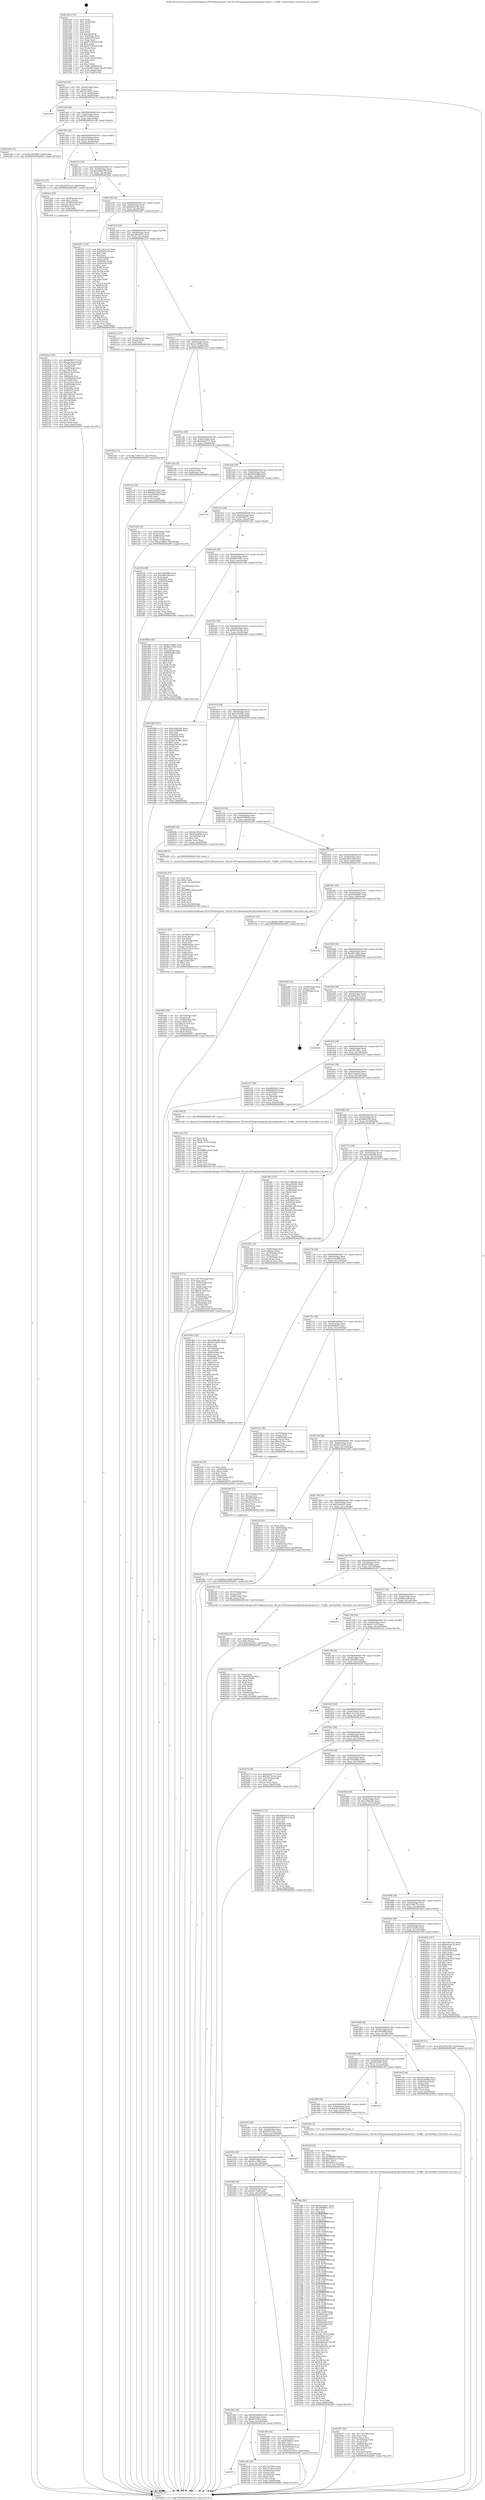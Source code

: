 digraph "0x401450" {
  label = "0x401450 (/mnt/c/Users/mathe/Desktop/tcc/POCII/binaries/extr_The-Art-Of-Programming-By-Julyebookcodec6.9：Trie树.c_initTrieNode_Final-ollvm.out::main(0))"
  labelloc = "t"
  node[shape=record]

  Entry [label="",width=0.3,height=0.3,shape=circle,fillcolor=black,style=filled]
  "0x4014c4" [label="{
     0x4014c4 [32]\l
     | [instrs]\l
     &nbsp;&nbsp;0x4014c4 \<+6\>: mov -0xa0(%rbp),%eax\l
     &nbsp;&nbsp;0x4014ca \<+2\>: mov %eax,%ecx\l
     &nbsp;&nbsp;0x4014cc \<+6\>: sub $0x93cc6dd7,%ecx\l
     &nbsp;&nbsp;0x4014d2 \<+6\>: mov %eax,-0xb4(%rbp)\l
     &nbsp;&nbsp;0x4014d8 \<+6\>: mov %ecx,-0xb8(%rbp)\l
     &nbsp;&nbsp;0x4014de \<+6\>: je 0000000000402558 \<main+0x1108\>\l
  }"]
  "0x402558" [label="{
     0x402558\l
  }", style=dashed]
  "0x4014e4" [label="{
     0x4014e4 [28]\l
     | [instrs]\l
     &nbsp;&nbsp;0x4014e4 \<+5\>: jmp 00000000004014e9 \<main+0x99\>\l
     &nbsp;&nbsp;0x4014e9 \<+6\>: mov -0xb4(%rbp),%eax\l
     &nbsp;&nbsp;0x4014ef \<+5\>: sub $0x9531d0b0,%eax\l
     &nbsp;&nbsp;0x4014f4 \<+6\>: mov %eax,-0xbc(%rbp)\l
     &nbsp;&nbsp;0x4014fa \<+6\>: je 0000000000401e56 \<main+0xa06\>\l
  }"]
  Exit [label="",width=0.3,height=0.3,shape=circle,fillcolor=black,style=filled,peripheries=2]
  "0x401e56" [label="{
     0x401e56 [15]\l
     | [instrs]\l
     &nbsp;&nbsp;0x401e56 \<+10\>: movl $0x34f168f9,-0xa0(%rbp)\l
     &nbsp;&nbsp;0x401e60 \<+5\>: jmp 0000000000402695 \<main+0x1245\>\l
  }"]
  "0x401500" [label="{
     0x401500 [28]\l
     | [instrs]\l
     &nbsp;&nbsp;0x401500 \<+5\>: jmp 0000000000401505 \<main+0xb5\>\l
     &nbsp;&nbsp;0x401505 \<+6\>: mov -0xb4(%rbp),%eax\l
     &nbsp;&nbsp;0x40150b \<+5\>: sub $0xa2e30ae9,%eax\l
     &nbsp;&nbsp;0x401510 \<+6\>: mov %eax,-0xc0(%rbp)\l
     &nbsp;&nbsp;0x401516 \<+6\>: je 000000000040215c \<main+0xd0c\>\l
  }"]
  "0x4023d2" [label="{
     0x4023d2 [15]\l
     | [instrs]\l
     &nbsp;&nbsp;0x4023d2 \<+10\>: movl $0x3109c71e,-0xa0(%rbp)\l
     &nbsp;&nbsp;0x4023dc \<+5\>: jmp 0000000000402695 \<main+0x1245\>\l
  }"]
  "0x40215c" [label="{
     0x40215c [15]\l
     | [instrs]\l
     &nbsp;&nbsp;0x40215c \<+10\>: movl $0x6d791bc2,-0xa0(%rbp)\l
     &nbsp;&nbsp;0x402166 \<+5\>: jmp 0000000000402695 \<main+0x1245\>\l
  }"]
  "0x40151c" [label="{
     0x40151c [28]\l
     | [instrs]\l
     &nbsp;&nbsp;0x40151c \<+5\>: jmp 0000000000401521 \<main+0xd1\>\l
     &nbsp;&nbsp;0x401521 \<+6\>: mov -0xb4(%rbp),%eax\l
     &nbsp;&nbsp;0x401527 \<+5\>: sub $0xa366a756,%eax\l
     &nbsp;&nbsp;0x40152c \<+6\>: mov %eax,-0xc4(%rbp)\l
     &nbsp;&nbsp;0x401532 \<+6\>: je 00000000004020ad \<main+0xc5d\>\l
  }"]
  "0x40238a" [label="{
     0x40238a [15]\l
     | [instrs]\l
     &nbsp;&nbsp;0x40238a \<+10\>: movl $0x6ce75adf,-0xa0(%rbp)\l
     &nbsp;&nbsp;0x402394 \<+5\>: jmp 0000000000402695 \<main+0x1245\>\l
  }"]
  "0x4020ad" [label="{
     0x4020ad [29]\l
     | [instrs]\l
     &nbsp;&nbsp;0x4020ad \<+4\>: mov -0x50(%rbp),%rax\l
     &nbsp;&nbsp;0x4020b1 \<+6\>: movl $0x1,(%rax)\l
     &nbsp;&nbsp;0x4020b7 \<+4\>: mov -0x50(%rbp),%rax\l
     &nbsp;&nbsp;0x4020bb \<+3\>: movslq (%rax),%rax\l
     &nbsp;&nbsp;0x4020be \<+4\>: shl $0x2,%rax\l
     &nbsp;&nbsp;0x4020c2 \<+3\>: mov %rax,%rdi\l
     &nbsp;&nbsp;0x4020c5 \<+5\>: call 0000000000401050 \<malloc@plt\>\l
     | [calls]\l
     &nbsp;&nbsp;0x401050 \{1\} (unknown)\l
  }"]
  "0x401538" [label="{
     0x401538 [28]\l
     | [instrs]\l
     &nbsp;&nbsp;0x401538 \<+5\>: jmp 000000000040153d \<main+0xed\>\l
     &nbsp;&nbsp;0x40153d \<+6\>: mov -0xb4(%rbp),%eax\l
     &nbsp;&nbsp;0x401543 \<+5\>: sub $0xa63dcc2d,%eax\l
     &nbsp;&nbsp;0x401548 \<+6\>: mov %eax,-0xc8(%rbp)\l
     &nbsp;&nbsp;0x40154e \<+6\>: je 0000000000402497 \<main+0x1047\>\l
  }"]
  "0x402369" [label="{
     0x402369 [33]\l
     | [instrs]\l
     &nbsp;&nbsp;0x402369 \<+4\>: mov -0x70(%rbp),%rax\l
     &nbsp;&nbsp;0x40236d \<+3\>: mov (%rax),%rax\l
     &nbsp;&nbsp;0x402370 \<+4\>: mov -0x40(%rbp),%rcx\l
     &nbsp;&nbsp;0x402374 \<+3\>: movslq (%rcx),%rcx\l
     &nbsp;&nbsp;0x402377 \<+4\>: imul $0x18,%rcx,%rcx\l
     &nbsp;&nbsp;0x40237b \<+3\>: add %rcx,%rax\l
     &nbsp;&nbsp;0x40237e \<+4\>: mov 0x8(%rax),%rax\l
     &nbsp;&nbsp;0x402382 \<+3\>: mov %rax,%rdi\l
     &nbsp;&nbsp;0x402385 \<+5\>: call 0000000000401030 \<free@plt\>\l
     | [calls]\l
     &nbsp;&nbsp;0x401030 \{1\} (unknown)\l
  }"]
  "0x402497" [label="{
     0x402497 [154]\l
     | [instrs]\l
     &nbsp;&nbsp;0x402497 \<+5\>: mov $0x1c4c3122,%eax\l
     &nbsp;&nbsp;0x40249c \<+5\>: mov $0xd45f143f,%ecx\l
     &nbsp;&nbsp;0x4024a1 \<+2\>: mov $0x1,%dl\l
     &nbsp;&nbsp;0x4024a3 \<+2\>: xor %esi,%esi\l
     &nbsp;&nbsp;0x4024a5 \<+7\>: mov -0x98(%rbp),%rdi\l
     &nbsp;&nbsp;0x4024ac \<+6\>: movl $0x0,(%rdi)\l
     &nbsp;&nbsp;0x4024b2 \<+8\>: mov 0x40506c,%r8d\l
     &nbsp;&nbsp;0x4024ba \<+8\>: mov 0x405058,%r9d\l
     &nbsp;&nbsp;0x4024c2 \<+3\>: sub $0x1,%esi\l
     &nbsp;&nbsp;0x4024c5 \<+3\>: mov %r8d,%r10d\l
     &nbsp;&nbsp;0x4024c8 \<+3\>: add %esi,%r10d\l
     &nbsp;&nbsp;0x4024cb \<+4\>: imul %r10d,%r8d\l
     &nbsp;&nbsp;0x4024cf \<+4\>: and $0x1,%r8d\l
     &nbsp;&nbsp;0x4024d3 \<+4\>: cmp $0x0,%r8d\l
     &nbsp;&nbsp;0x4024d7 \<+4\>: sete %r11b\l
     &nbsp;&nbsp;0x4024db \<+4\>: cmp $0xa,%r9d\l
     &nbsp;&nbsp;0x4024df \<+3\>: setl %bl\l
     &nbsp;&nbsp;0x4024e2 \<+3\>: mov %r11b,%r14b\l
     &nbsp;&nbsp;0x4024e5 \<+4\>: xor $0xff,%r14b\l
     &nbsp;&nbsp;0x4024e9 \<+3\>: mov %bl,%r15b\l
     &nbsp;&nbsp;0x4024ec \<+4\>: xor $0xff,%r15b\l
     &nbsp;&nbsp;0x4024f0 \<+3\>: xor $0x0,%dl\l
     &nbsp;&nbsp;0x4024f3 \<+3\>: mov %r14b,%r12b\l
     &nbsp;&nbsp;0x4024f6 \<+4\>: and $0x0,%r12b\l
     &nbsp;&nbsp;0x4024fa \<+3\>: and %dl,%r11b\l
     &nbsp;&nbsp;0x4024fd \<+3\>: mov %r15b,%r13b\l
     &nbsp;&nbsp;0x402500 \<+4\>: and $0x0,%r13b\l
     &nbsp;&nbsp;0x402504 \<+2\>: and %dl,%bl\l
     &nbsp;&nbsp;0x402506 \<+3\>: or %r11b,%r12b\l
     &nbsp;&nbsp;0x402509 \<+3\>: or %bl,%r13b\l
     &nbsp;&nbsp;0x40250c \<+3\>: xor %r13b,%r12b\l
     &nbsp;&nbsp;0x40250f \<+3\>: or %r15b,%r14b\l
     &nbsp;&nbsp;0x402512 \<+4\>: xor $0xff,%r14b\l
     &nbsp;&nbsp;0x402516 \<+3\>: or $0x0,%dl\l
     &nbsp;&nbsp;0x402519 \<+3\>: and %dl,%r14b\l
     &nbsp;&nbsp;0x40251c \<+3\>: or %r14b,%r12b\l
     &nbsp;&nbsp;0x40251f \<+4\>: test $0x1,%r12b\l
     &nbsp;&nbsp;0x402523 \<+3\>: cmovne %ecx,%eax\l
     &nbsp;&nbsp;0x402526 \<+6\>: mov %eax,-0xa0(%rbp)\l
     &nbsp;&nbsp;0x40252c \<+5\>: jmp 0000000000402695 \<main+0x1245\>\l
  }"]
  "0x401554" [label="{
     0x401554 [28]\l
     | [instrs]\l
     &nbsp;&nbsp;0x401554 \<+5\>: jmp 0000000000401559 \<main+0x109\>\l
     &nbsp;&nbsp;0x401559 \<+6\>: mov -0xb4(%rbp),%eax\l
     &nbsp;&nbsp;0x40155f \<+5\>: sub $0xa891b812,%eax\l
     &nbsp;&nbsp;0x401564 \<+6\>: mov %eax,-0xcc(%rbp)\l
     &nbsp;&nbsp;0x40156a \<+6\>: je 00000000004023c3 \<main+0xf73\>\l
  }"]
  "0x402308" [label="{
     0x402308 [25]\l
     | [instrs]\l
     &nbsp;&nbsp;0x402308 \<+4\>: mov -0x40(%rbp),%rax\l
     &nbsp;&nbsp;0x40230c \<+6\>: movl $0x0,(%rax)\l
     &nbsp;&nbsp;0x402312 \<+10\>: movl $0xe5b15651,-0xa0(%rbp)\l
     &nbsp;&nbsp;0x40231c \<+5\>: jmp 0000000000402695 \<main+0x1245\>\l
  }"]
  "0x4023c3" [label="{
     0x4023c3 [15]\l
     | [instrs]\l
     &nbsp;&nbsp;0x4023c3 \<+4\>: mov -0x70(%rbp),%rax\l
     &nbsp;&nbsp;0x4023c7 \<+3\>: mov (%rax),%rax\l
     &nbsp;&nbsp;0x4023ca \<+3\>: mov %rax,%rdi\l
     &nbsp;&nbsp;0x4023cd \<+5\>: call 0000000000401030 \<free@plt\>\l
     | [calls]\l
     &nbsp;&nbsp;0x401030 \{1\} (unknown)\l
  }"]
  "0x401570" [label="{
     0x401570 [28]\l
     | [instrs]\l
     &nbsp;&nbsp;0x401570 \<+5\>: jmp 0000000000401575 \<main+0x125\>\l
     &nbsp;&nbsp;0x401575 \<+6\>: mov -0xb4(%rbp),%eax\l
     &nbsp;&nbsp;0x40157b \<+5\>: sub $0xace38fb1,%eax\l
     &nbsp;&nbsp;0x401580 \<+6\>: mov %eax,-0xd0(%rbp)\l
     &nbsp;&nbsp;0x401586 \<+6\>: je 0000000000401ce2 \<main+0x892\>\l
  }"]
  "0x402297" [label="{
     0x402297 [52]\l
     | [instrs]\l
     &nbsp;&nbsp;0x402297 \<+6\>: mov -0x174(%rbp),%ecx\l
     &nbsp;&nbsp;0x40229d \<+3\>: imul %eax,%ecx\l
     &nbsp;&nbsp;0x4022a0 \<+3\>: movslq %ecx,%rsi\l
     &nbsp;&nbsp;0x4022a3 \<+4\>: mov -0x70(%rbp),%rdi\l
     &nbsp;&nbsp;0x4022a7 \<+3\>: mov (%rdi),%rdi\l
     &nbsp;&nbsp;0x4022aa \<+4\>: mov -0x68(%rbp),%r8\l
     &nbsp;&nbsp;0x4022ae \<+3\>: movslq (%r8),%r8\l
     &nbsp;&nbsp;0x4022b1 \<+4\>: imul $0x18,%r8,%r8\l
     &nbsp;&nbsp;0x4022b5 \<+3\>: add %r8,%rdi\l
     &nbsp;&nbsp;0x4022b8 \<+4\>: mov %rsi,0x10(%rdi)\l
     &nbsp;&nbsp;0x4022bc \<+10\>: movl $0x811a79,-0xa0(%rbp)\l
     &nbsp;&nbsp;0x4022c6 \<+5\>: jmp 0000000000402695 \<main+0x1245\>\l
  }"]
  "0x401ce2" [label="{
     0x401ce2 [30]\l
     | [instrs]\l
     &nbsp;&nbsp;0x401ce2 \<+5\>: mov $0xff9ac2d9,%eax\l
     &nbsp;&nbsp;0x401ce7 \<+5\>: mov $0xbd532ede,%ecx\l
     &nbsp;&nbsp;0x401cec \<+3\>: mov -0x30(%rbp),%edx\l
     &nbsp;&nbsp;0x401cef \<+3\>: cmp $0x0,%edx\l
     &nbsp;&nbsp;0x401cf2 \<+3\>: cmove %ecx,%eax\l
     &nbsp;&nbsp;0x401cf5 \<+6\>: mov %eax,-0xa0(%rbp)\l
     &nbsp;&nbsp;0x401cfb \<+5\>: jmp 0000000000402695 \<main+0x1245\>\l
  }"]
  "0x40158c" [label="{
     0x40158c [28]\l
     | [instrs]\l
     &nbsp;&nbsp;0x40158c \<+5\>: jmp 0000000000401591 \<main+0x141\>\l
     &nbsp;&nbsp;0x401591 \<+6\>: mov -0xb4(%rbp),%eax\l
     &nbsp;&nbsp;0x401597 \<+5\>: sub $0xb4a2b711,%eax\l
     &nbsp;&nbsp;0x40159c \<+6\>: mov %eax,-0xd4(%rbp)\l
     &nbsp;&nbsp;0x4015a2 \<+6\>: je 0000000000401cab \<main+0x85b\>\l
  }"]
  "0x40226f" [label="{
     0x40226f [40]\l
     | [instrs]\l
     &nbsp;&nbsp;0x40226f \<+5\>: mov $0x2,%ecx\l
     &nbsp;&nbsp;0x402274 \<+1\>: cltd\l
     &nbsp;&nbsp;0x402275 \<+2\>: idiv %ecx\l
     &nbsp;&nbsp;0x402277 \<+6\>: imul $0xfffffffe,%edx,%ecx\l
     &nbsp;&nbsp;0x40227d \<+6\>: add $0x4d023c1e,%ecx\l
     &nbsp;&nbsp;0x402283 \<+3\>: add $0x1,%ecx\l
     &nbsp;&nbsp;0x402286 \<+6\>: sub $0x4d023c1e,%ecx\l
     &nbsp;&nbsp;0x40228c \<+6\>: mov %ecx,-0x174(%rbp)\l
     &nbsp;&nbsp;0x402292 \<+5\>: call 0000000000401160 \<next_i\>\l
     | [calls]\l
     &nbsp;&nbsp;0x401160 \{1\} (/mnt/c/Users/mathe/Desktop/tcc/POCII/binaries/extr_The-Art-Of-Programming-By-Julyebookcodec6.9：Trie树.c_initTrieNode_Final-ollvm.out::next_i)\l
  }"]
  "0x401cab" [label="{
     0x401cab [19]\l
     | [instrs]\l
     &nbsp;&nbsp;0x401cab \<+7\>: mov -0x90(%rbp),%rax\l
     &nbsp;&nbsp;0x401cb2 \<+3\>: mov (%rax),%rax\l
     &nbsp;&nbsp;0x401cb5 \<+4\>: mov 0x8(%rax),%rdi\l
     &nbsp;&nbsp;0x401cb9 \<+5\>: call 0000000000401060 \<atoi@plt\>\l
     | [calls]\l
     &nbsp;&nbsp;0x401060 \{1\} (unknown)\l
  }"]
  "0x4015a8" [label="{
     0x4015a8 [28]\l
     | [instrs]\l
     &nbsp;&nbsp;0x4015a8 \<+5\>: jmp 00000000004015ad \<main+0x15d\>\l
     &nbsp;&nbsp;0x4015ad \<+6\>: mov -0xb4(%rbp),%eax\l
     &nbsp;&nbsp;0x4015b3 \<+5\>: sub $0xb8034466,%eax\l
     &nbsp;&nbsp;0x4015b8 \<+6\>: mov %eax,-0xd8(%rbp)\l
     &nbsp;&nbsp;0x4015be \<+6\>: je 0000000000401c9c \<main+0x84c\>\l
  }"]
  "0x4021c8" [label="{
     0x4021c8 [71]\l
     | [instrs]\l
     &nbsp;&nbsp;0x4021c8 \<+6\>: mov -0x170(%rbp),%ecx\l
     &nbsp;&nbsp;0x4021ce \<+3\>: imul %eax,%ecx\l
     &nbsp;&nbsp;0x4021d1 \<+4\>: mov -0x70(%rbp),%r8\l
     &nbsp;&nbsp;0x4021d5 \<+3\>: mov (%r8),%r8\l
     &nbsp;&nbsp;0x4021d8 \<+4\>: mov -0x68(%rbp),%r9\l
     &nbsp;&nbsp;0x4021dc \<+3\>: movslq (%r9),%r9\l
     &nbsp;&nbsp;0x4021df \<+4\>: imul $0x18,%r9,%r9\l
     &nbsp;&nbsp;0x4021e3 \<+3\>: add %r9,%r8\l
     &nbsp;&nbsp;0x4021e6 \<+4\>: mov 0x8(%r8),%r8\l
     &nbsp;&nbsp;0x4021ea \<+4\>: mov -0x58(%rbp),%r9\l
     &nbsp;&nbsp;0x4021ee \<+3\>: movslq (%r9),%r9\l
     &nbsp;&nbsp;0x4021f1 \<+4\>: mov (%r8,%r9,8),%r8\l
     &nbsp;&nbsp;0x4021f5 \<+4\>: mov -0x48(%rbp),%r9\l
     &nbsp;&nbsp;0x4021f9 \<+3\>: movslq (%r9),%r9\l
     &nbsp;&nbsp;0x4021fc \<+4\>: mov %ecx,(%r8,%r9,4)\l
     &nbsp;&nbsp;0x402200 \<+10\>: movl $0xf2010e50,-0xa0(%rbp)\l
     &nbsp;&nbsp;0x40220a \<+5\>: jmp 0000000000402695 \<main+0x1245\>\l
  }"]
  "0x401c9c" [label="{
     0x401c9c\l
  }", style=dashed]
  "0x4015c4" [label="{
     0x4015c4 [28]\l
     | [instrs]\l
     &nbsp;&nbsp;0x4015c4 \<+5\>: jmp 00000000004015c9 \<main+0x179\>\l
     &nbsp;&nbsp;0x4015c9 \<+6\>: mov -0xb4(%rbp),%eax\l
     &nbsp;&nbsp;0x4015cf \<+5\>: sub $0xb8346971,%eax\l
     &nbsp;&nbsp;0x4015d4 \<+6\>: mov %eax,-0xdc(%rbp)\l
     &nbsp;&nbsp;0x4015da \<+6\>: je 0000000000401f36 \<main+0xae6\>\l
  }"]
  "0x402194" [label="{
     0x402194 [52]\l
     | [instrs]\l
     &nbsp;&nbsp;0x402194 \<+2\>: xor %ecx,%ecx\l
     &nbsp;&nbsp;0x402196 \<+5\>: mov $0x2,%edx\l
     &nbsp;&nbsp;0x40219b \<+6\>: mov %edx,-0x16c(%rbp)\l
     &nbsp;&nbsp;0x4021a1 \<+1\>: cltd\l
     &nbsp;&nbsp;0x4021a2 \<+6\>: mov -0x16c(%rbp),%esi\l
     &nbsp;&nbsp;0x4021a8 \<+2\>: idiv %esi\l
     &nbsp;&nbsp;0x4021aa \<+6\>: imul $0xfffffffe,%edx,%edx\l
     &nbsp;&nbsp;0x4021b0 \<+2\>: mov %ecx,%edi\l
     &nbsp;&nbsp;0x4021b2 \<+2\>: sub %edx,%edi\l
     &nbsp;&nbsp;0x4021b4 \<+2\>: mov %ecx,%edx\l
     &nbsp;&nbsp;0x4021b6 \<+3\>: sub $0x1,%edx\l
     &nbsp;&nbsp;0x4021b9 \<+2\>: add %edx,%edi\l
     &nbsp;&nbsp;0x4021bb \<+2\>: sub %edi,%ecx\l
     &nbsp;&nbsp;0x4021bd \<+6\>: mov %ecx,-0x170(%rbp)\l
     &nbsp;&nbsp;0x4021c3 \<+5\>: call 0000000000401160 \<next_i\>\l
     | [calls]\l
     &nbsp;&nbsp;0x401160 \{1\} (/mnt/c/Users/mathe/Desktop/tcc/POCII/binaries/extr_The-Art-Of-Programming-By-Julyebookcodec6.9：Trie树.c_initTrieNode_Final-ollvm.out::next_i)\l
  }"]
  "0x401f36" [label="{
     0x401f36 [86]\l
     | [instrs]\l
     &nbsp;&nbsp;0x401f36 \<+5\>: mov $0x14405f8e,%eax\l
     &nbsp;&nbsp;0x401f3b \<+5\>: mov $0xeb8cf54f,%ecx\l
     &nbsp;&nbsp;0x401f40 \<+2\>: xor %edx,%edx\l
     &nbsp;&nbsp;0x401f42 \<+7\>: mov 0x40506c,%esi\l
     &nbsp;&nbsp;0x401f49 \<+7\>: mov 0x405058,%edi\l
     &nbsp;&nbsp;0x401f50 \<+3\>: sub $0x1,%edx\l
     &nbsp;&nbsp;0x401f53 \<+3\>: mov %esi,%r8d\l
     &nbsp;&nbsp;0x401f56 \<+3\>: add %edx,%r8d\l
     &nbsp;&nbsp;0x401f59 \<+4\>: imul %r8d,%esi\l
     &nbsp;&nbsp;0x401f5d \<+3\>: and $0x1,%esi\l
     &nbsp;&nbsp;0x401f60 \<+3\>: cmp $0x0,%esi\l
     &nbsp;&nbsp;0x401f63 \<+4\>: sete %r9b\l
     &nbsp;&nbsp;0x401f67 \<+3\>: cmp $0xa,%edi\l
     &nbsp;&nbsp;0x401f6a \<+4\>: setl %r10b\l
     &nbsp;&nbsp;0x401f6e \<+3\>: mov %r9b,%r11b\l
     &nbsp;&nbsp;0x401f71 \<+3\>: and %r10b,%r11b\l
     &nbsp;&nbsp;0x401f74 \<+3\>: xor %r10b,%r9b\l
     &nbsp;&nbsp;0x401f77 \<+3\>: or %r9b,%r11b\l
     &nbsp;&nbsp;0x401f7a \<+4\>: test $0x1,%r11b\l
     &nbsp;&nbsp;0x401f7e \<+3\>: cmovne %ecx,%eax\l
     &nbsp;&nbsp;0x401f81 \<+6\>: mov %eax,-0xa0(%rbp)\l
     &nbsp;&nbsp;0x401f87 \<+5\>: jmp 0000000000402695 \<main+0x1245\>\l
  }"]
  "0x4015e0" [label="{
     0x4015e0 [28]\l
     | [instrs]\l
     &nbsp;&nbsp;0x4015e0 \<+5\>: jmp 00000000004015e5 \<main+0x195\>\l
     &nbsp;&nbsp;0x4015e5 \<+6\>: mov -0xb4(%rbp),%eax\l
     &nbsp;&nbsp;0x4015eb \<+5\>: sub $0xbb674901,%eax\l
     &nbsp;&nbsp;0x4015f0 \<+6\>: mov %eax,-0xe0(%rbp)\l
     &nbsp;&nbsp;0x4015f6 \<+6\>: je 0000000000401986 \<main+0x536\>\l
  }"]
  "0x40197c" [label="{
     0x40197c\l
  }", style=dashed]
  "0x401986" [label="{
     0x401986 [106]\l
     | [instrs]\l
     &nbsp;&nbsp;0x401986 \<+5\>: mov $0x93cc6dd7,%eax\l
     &nbsp;&nbsp;0x40198b \<+5\>: mov $0x6b1a70f0,%ecx\l
     &nbsp;&nbsp;0x401990 \<+2\>: mov $0x1,%dl\l
     &nbsp;&nbsp;0x401992 \<+7\>: mov -0x9a(%rbp),%sil\l
     &nbsp;&nbsp;0x401999 \<+7\>: mov -0x99(%rbp),%dil\l
     &nbsp;&nbsp;0x4019a0 \<+3\>: mov %sil,%r8b\l
     &nbsp;&nbsp;0x4019a3 \<+4\>: xor $0xff,%r8b\l
     &nbsp;&nbsp;0x4019a7 \<+3\>: mov %dil,%r9b\l
     &nbsp;&nbsp;0x4019aa \<+4\>: xor $0xff,%r9b\l
     &nbsp;&nbsp;0x4019ae \<+3\>: xor $0x1,%dl\l
     &nbsp;&nbsp;0x4019b1 \<+3\>: mov %r8b,%r10b\l
     &nbsp;&nbsp;0x4019b4 \<+4\>: and $0xff,%r10b\l
     &nbsp;&nbsp;0x4019b8 \<+3\>: and %dl,%sil\l
     &nbsp;&nbsp;0x4019bb \<+3\>: mov %r9b,%r11b\l
     &nbsp;&nbsp;0x4019be \<+4\>: and $0xff,%r11b\l
     &nbsp;&nbsp;0x4019c2 \<+3\>: and %dl,%dil\l
     &nbsp;&nbsp;0x4019c5 \<+3\>: or %sil,%r10b\l
     &nbsp;&nbsp;0x4019c8 \<+3\>: or %dil,%r11b\l
     &nbsp;&nbsp;0x4019cb \<+3\>: xor %r11b,%r10b\l
     &nbsp;&nbsp;0x4019ce \<+3\>: or %r9b,%r8b\l
     &nbsp;&nbsp;0x4019d1 \<+4\>: xor $0xff,%r8b\l
     &nbsp;&nbsp;0x4019d5 \<+3\>: or $0x1,%dl\l
     &nbsp;&nbsp;0x4019d8 \<+3\>: and %dl,%r8b\l
     &nbsp;&nbsp;0x4019db \<+3\>: or %r8b,%r10b\l
     &nbsp;&nbsp;0x4019de \<+4\>: test $0x1,%r10b\l
     &nbsp;&nbsp;0x4019e2 \<+3\>: cmovne %ecx,%eax\l
     &nbsp;&nbsp;0x4019e5 \<+6\>: mov %eax,-0xa0(%rbp)\l
     &nbsp;&nbsp;0x4019eb \<+5\>: jmp 0000000000402695 \<main+0x1245\>\l
  }"]
  "0x4015fc" [label="{
     0x4015fc [28]\l
     | [instrs]\l
     &nbsp;&nbsp;0x4015fc \<+5\>: jmp 0000000000401601 \<main+0x1b1\>\l
     &nbsp;&nbsp;0x401601 \<+6\>: mov -0xb4(%rbp),%eax\l
     &nbsp;&nbsp;0x401607 \<+5\>: sub $0xbd532ede,%eax\l
     &nbsp;&nbsp;0x40160c \<+6\>: mov %eax,-0xe4(%rbp)\l
     &nbsp;&nbsp;0x401612 \<+6\>: je 0000000000401d00 \<main+0x8b0\>\l
  }"]
  "0x402695" [label="{
     0x402695 [5]\l
     | [instrs]\l
     &nbsp;&nbsp;0x402695 \<+5\>: jmp 00000000004014c4 \<main+0x74\>\l
  }"]
  "0x401450" [label="{
     0x401450 [116]\l
     | [instrs]\l
     &nbsp;&nbsp;0x401450 \<+1\>: push %rbp\l
     &nbsp;&nbsp;0x401451 \<+3\>: mov %rsp,%rbp\l
     &nbsp;&nbsp;0x401454 \<+2\>: push %r15\l
     &nbsp;&nbsp;0x401456 \<+2\>: push %r14\l
     &nbsp;&nbsp;0x401458 \<+2\>: push %r13\l
     &nbsp;&nbsp;0x40145a \<+2\>: push %r12\l
     &nbsp;&nbsp;0x40145c \<+1\>: push %rbx\l
     &nbsp;&nbsp;0x40145d \<+7\>: sub $0x168,%rsp\l
     &nbsp;&nbsp;0x401464 \<+7\>: mov 0x40506c,%eax\l
     &nbsp;&nbsp;0x40146b \<+7\>: mov 0x405058,%ecx\l
     &nbsp;&nbsp;0x401472 \<+2\>: mov %eax,%edx\l
     &nbsp;&nbsp;0x401474 \<+6\>: sub $0x971285e8,%edx\l
     &nbsp;&nbsp;0x40147a \<+3\>: sub $0x1,%edx\l
     &nbsp;&nbsp;0x40147d \<+6\>: add $0x971285e8,%edx\l
     &nbsp;&nbsp;0x401483 \<+3\>: imul %edx,%eax\l
     &nbsp;&nbsp;0x401486 \<+3\>: and $0x1,%eax\l
     &nbsp;&nbsp;0x401489 \<+3\>: cmp $0x0,%eax\l
     &nbsp;&nbsp;0x40148c \<+4\>: sete %r8b\l
     &nbsp;&nbsp;0x401490 \<+4\>: and $0x1,%r8b\l
     &nbsp;&nbsp;0x401494 \<+7\>: mov %r8b,-0x9a(%rbp)\l
     &nbsp;&nbsp;0x40149b \<+3\>: cmp $0xa,%ecx\l
     &nbsp;&nbsp;0x40149e \<+4\>: setl %r8b\l
     &nbsp;&nbsp;0x4014a2 \<+4\>: and $0x1,%r8b\l
     &nbsp;&nbsp;0x4014a6 \<+7\>: mov %r8b,-0x99(%rbp)\l
     &nbsp;&nbsp;0x4014ad \<+10\>: movl $0xbb674901,-0xa0(%rbp)\l
     &nbsp;&nbsp;0x4014b7 \<+6\>: mov %edi,-0xa4(%rbp)\l
     &nbsp;&nbsp;0x4014bd \<+7\>: mov %rsi,-0xb0(%rbp)\l
  }"]
  "0x40216b" [label="{
     0x40216b [36]\l
     | [instrs]\l
     &nbsp;&nbsp;0x40216b \<+5\>: mov $0x32a1f29a,%eax\l
     &nbsp;&nbsp;0x402170 \<+5\>: mov $0xe72edec4,%ecx\l
     &nbsp;&nbsp;0x402175 \<+4\>: mov -0x48(%rbp),%rdx\l
     &nbsp;&nbsp;0x402179 \<+2\>: mov (%rdx),%esi\l
     &nbsp;&nbsp;0x40217b \<+4\>: mov -0x50(%rbp),%rdx\l
     &nbsp;&nbsp;0x40217f \<+2\>: cmp (%rdx),%esi\l
     &nbsp;&nbsp;0x402181 \<+3\>: cmovl %ecx,%eax\l
     &nbsp;&nbsp;0x402184 \<+6\>: mov %eax,-0xa0(%rbp)\l
     &nbsp;&nbsp;0x40218a \<+5\>: jmp 0000000000402695 \<main+0x1245\>\l
  }"]
  "0x401d00" [label="{
     0x401d00 [147]\l
     | [instrs]\l
     &nbsp;&nbsp;0x401d00 \<+5\>: mov $0x2e98a392,%eax\l
     &nbsp;&nbsp;0x401d05 \<+5\>: mov $0xee56bd68,%ecx\l
     &nbsp;&nbsp;0x401d0a \<+2\>: mov $0x1,%dl\l
     &nbsp;&nbsp;0x401d0c \<+7\>: mov 0x40506c,%esi\l
     &nbsp;&nbsp;0x401d13 \<+7\>: mov 0x405058,%edi\l
     &nbsp;&nbsp;0x401d1a \<+3\>: mov %esi,%r8d\l
     &nbsp;&nbsp;0x401d1d \<+7\>: sub $0x4070c383,%r8d\l
     &nbsp;&nbsp;0x401d24 \<+4\>: sub $0x1,%r8d\l
     &nbsp;&nbsp;0x401d28 \<+7\>: add $0x4070c383,%r8d\l
     &nbsp;&nbsp;0x401d2f \<+4\>: imul %r8d,%esi\l
     &nbsp;&nbsp;0x401d33 \<+3\>: and $0x1,%esi\l
     &nbsp;&nbsp;0x401d36 \<+3\>: cmp $0x0,%esi\l
     &nbsp;&nbsp;0x401d39 \<+4\>: sete %r9b\l
     &nbsp;&nbsp;0x401d3d \<+3\>: cmp $0xa,%edi\l
     &nbsp;&nbsp;0x401d40 \<+4\>: setl %r10b\l
     &nbsp;&nbsp;0x401d44 \<+3\>: mov %r9b,%r11b\l
     &nbsp;&nbsp;0x401d47 \<+4\>: xor $0xff,%r11b\l
     &nbsp;&nbsp;0x401d4b \<+3\>: mov %r10b,%bl\l
     &nbsp;&nbsp;0x401d4e \<+3\>: xor $0xff,%bl\l
     &nbsp;&nbsp;0x401d51 \<+3\>: xor $0x0,%dl\l
     &nbsp;&nbsp;0x401d54 \<+3\>: mov %r11b,%r14b\l
     &nbsp;&nbsp;0x401d57 \<+4\>: and $0x0,%r14b\l
     &nbsp;&nbsp;0x401d5b \<+3\>: and %dl,%r9b\l
     &nbsp;&nbsp;0x401d5e \<+3\>: mov %bl,%r15b\l
     &nbsp;&nbsp;0x401d61 \<+4\>: and $0x0,%r15b\l
     &nbsp;&nbsp;0x401d65 \<+3\>: and %dl,%r10b\l
     &nbsp;&nbsp;0x401d68 \<+3\>: or %r9b,%r14b\l
     &nbsp;&nbsp;0x401d6b \<+3\>: or %r10b,%r15b\l
     &nbsp;&nbsp;0x401d6e \<+3\>: xor %r15b,%r14b\l
     &nbsp;&nbsp;0x401d71 \<+3\>: or %bl,%r11b\l
     &nbsp;&nbsp;0x401d74 \<+4\>: xor $0xff,%r11b\l
     &nbsp;&nbsp;0x401d78 \<+3\>: or $0x0,%dl\l
     &nbsp;&nbsp;0x401d7b \<+3\>: and %dl,%r11b\l
     &nbsp;&nbsp;0x401d7e \<+3\>: or %r11b,%r14b\l
     &nbsp;&nbsp;0x401d81 \<+4\>: test $0x1,%r14b\l
     &nbsp;&nbsp;0x401d85 \<+3\>: cmovne %ecx,%eax\l
     &nbsp;&nbsp;0x401d88 \<+6\>: mov %eax,-0xa0(%rbp)\l
     &nbsp;&nbsp;0x401d8e \<+5\>: jmp 0000000000402695 \<main+0x1245\>\l
  }"]
  "0x401618" [label="{
     0x401618 [28]\l
     | [instrs]\l
     &nbsp;&nbsp;0x401618 \<+5\>: jmp 000000000040161d \<main+0x1cd\>\l
     &nbsp;&nbsp;0x40161d \<+6\>: mov -0xb4(%rbp),%eax\l
     &nbsp;&nbsp;0x401623 \<+5\>: sub $0xce509fdc,%eax\l
     &nbsp;&nbsp;0x401628 \<+6\>: mov %eax,-0xe8(%rbp)\l
     &nbsp;&nbsp;0x40162e \<+6\>: je 0000000000402006 \<main+0xbb6\>\l
  }"]
  "0x401960" [label="{
     0x401960 [28]\l
     | [instrs]\l
     &nbsp;&nbsp;0x401960 \<+5\>: jmp 0000000000401965 \<main+0x515\>\l
     &nbsp;&nbsp;0x401965 \<+6\>: mov -0xb4(%rbp),%eax\l
     &nbsp;&nbsp;0x40196b \<+5\>: sub $0x6d791bc2,%eax\l
     &nbsp;&nbsp;0x401970 \<+6\>: mov %eax,-0x160(%rbp)\l
     &nbsp;&nbsp;0x401976 \<+6\>: je 000000000040216b \<main+0xd1b\>\l
  }"]
  "0x402006" [label="{
     0x402006 [30]\l
     | [instrs]\l
     &nbsp;&nbsp;0x402006 \<+5\>: mov $0x4b35f3a8,%eax\l
     &nbsp;&nbsp;0x40200b \<+5\>: mov $0x292a85ba,%ecx\l
     &nbsp;&nbsp;0x402010 \<+3\>: mov -0x29(%rbp),%dl\l
     &nbsp;&nbsp;0x402013 \<+3\>: test $0x1,%dl\l
     &nbsp;&nbsp;0x402016 \<+3\>: cmovne %ecx,%eax\l
     &nbsp;&nbsp;0x402019 \<+6\>: mov %eax,-0xa0(%rbp)\l
     &nbsp;&nbsp;0x40201f \<+5\>: jmp 0000000000402695 \<main+0x1245\>\l
  }"]
  "0x401634" [label="{
     0x401634 [28]\l
     | [instrs]\l
     &nbsp;&nbsp;0x401634 \<+5\>: jmp 0000000000401639 \<main+0x1e9\>\l
     &nbsp;&nbsp;0x401639 \<+6\>: mov -0xb4(%rbp),%eax\l
     &nbsp;&nbsp;0x40163f \<+5\>: sub $0xd1009bbb,%eax\l
     &nbsp;&nbsp;0x401644 \<+6\>: mov %eax,-0xec(%rbp)\l
     &nbsp;&nbsp;0x40164a \<+6\>: je 0000000000401e89 \<main+0xa39\>\l
  }"]
  "0x402399" [label="{
     0x402399 [42]\l
     | [instrs]\l
     &nbsp;&nbsp;0x402399 \<+4\>: mov -0x40(%rbp),%rax\l
     &nbsp;&nbsp;0x40239d \<+2\>: mov (%rax),%ecx\l
     &nbsp;&nbsp;0x40239f \<+6\>: sub $0x824bfe92,%ecx\l
     &nbsp;&nbsp;0x4023a5 \<+3\>: add $0x1,%ecx\l
     &nbsp;&nbsp;0x4023a8 \<+6\>: add $0x824bfe92,%ecx\l
     &nbsp;&nbsp;0x4023ae \<+4\>: mov -0x40(%rbp),%rax\l
     &nbsp;&nbsp;0x4023b2 \<+2\>: mov %ecx,(%rax)\l
     &nbsp;&nbsp;0x4023b4 \<+10\>: movl $0xe5b15651,-0xa0(%rbp)\l
     &nbsp;&nbsp;0x4023be \<+5\>: jmp 0000000000402695 \<main+0x1245\>\l
  }"]
  "0x401e89" [label="{
     0x401e89 [5]\l
     | [instrs]\l
     &nbsp;&nbsp;0x401e89 \<+5\>: call 0000000000401160 \<next_i\>\l
     | [calls]\l
     &nbsp;&nbsp;0x401160 \{1\} (/mnt/c/Users/mathe/Desktop/tcc/POCII/binaries/extr_The-Art-Of-Programming-By-Julyebookcodec6.9：Trie树.c_initTrieNode_Final-ollvm.out::next_i)\l
  }"]
  "0x401650" [label="{
     0x401650 [28]\l
     | [instrs]\l
     &nbsp;&nbsp;0x401650 \<+5\>: jmp 0000000000401655 \<main+0x205\>\l
     &nbsp;&nbsp;0x401655 \<+6\>: mov -0xb4(%rbp),%eax\l
     &nbsp;&nbsp;0x40165b \<+5\>: sub $0xd45f143f,%eax\l
     &nbsp;&nbsp;0x401660 \<+6\>: mov %eax,-0xf0(%rbp)\l
     &nbsp;&nbsp;0x401666 \<+6\>: je 0000000000402531 \<main+0x10e1\>\l
  }"]
  "0x4020ca" [label="{
     0x4020ca [146]\l
     | [instrs]\l
     &nbsp;&nbsp;0x4020ca \<+5\>: mov $0xdd08c975,%ecx\l
     &nbsp;&nbsp;0x4020cf \<+5\>: mov $0xa2e30ae9,%edx\l
     &nbsp;&nbsp;0x4020d4 \<+4\>: mov -0x70(%rbp),%rdi\l
     &nbsp;&nbsp;0x4020d8 \<+3\>: mov (%rdi),%rdi\l
     &nbsp;&nbsp;0x4020db \<+4\>: mov -0x68(%rbp),%rsi\l
     &nbsp;&nbsp;0x4020df \<+3\>: movslq (%rsi),%rsi\l
     &nbsp;&nbsp;0x4020e2 \<+4\>: imul $0x18,%rsi,%rsi\l
     &nbsp;&nbsp;0x4020e6 \<+3\>: add %rsi,%rdi\l
     &nbsp;&nbsp;0x4020e9 \<+4\>: mov 0x8(%rdi),%rsi\l
     &nbsp;&nbsp;0x4020ed \<+4\>: mov -0x58(%rbp),%rdi\l
     &nbsp;&nbsp;0x4020f1 \<+3\>: movslq (%rdi),%rdi\l
     &nbsp;&nbsp;0x4020f4 \<+4\>: mov %rax,(%rsi,%rdi,8)\l
     &nbsp;&nbsp;0x4020f8 \<+4\>: mov -0x48(%rbp),%rax\l
     &nbsp;&nbsp;0x4020fc \<+6\>: movl $0x0,(%rax)\l
     &nbsp;&nbsp;0x402102 \<+8\>: mov 0x40506c,%r8d\l
     &nbsp;&nbsp;0x40210a \<+8\>: mov 0x405058,%r9d\l
     &nbsp;&nbsp;0x402112 \<+3\>: mov %r8d,%r10d\l
     &nbsp;&nbsp;0x402115 \<+7\>: add $0xc2fbe2a7,%r10d\l
     &nbsp;&nbsp;0x40211c \<+4\>: sub $0x1,%r10d\l
     &nbsp;&nbsp;0x402120 \<+7\>: sub $0xc2fbe2a7,%r10d\l
     &nbsp;&nbsp;0x402127 \<+4\>: imul %r10d,%r8d\l
     &nbsp;&nbsp;0x40212b \<+4\>: and $0x1,%r8d\l
     &nbsp;&nbsp;0x40212f \<+4\>: cmp $0x0,%r8d\l
     &nbsp;&nbsp;0x402133 \<+4\>: sete %r11b\l
     &nbsp;&nbsp;0x402137 \<+4\>: cmp $0xa,%r9d\l
     &nbsp;&nbsp;0x40213b \<+3\>: setl %bl\l
     &nbsp;&nbsp;0x40213e \<+3\>: mov %r11b,%r14b\l
     &nbsp;&nbsp;0x402141 \<+3\>: and %bl,%r14b\l
     &nbsp;&nbsp;0x402144 \<+3\>: xor %bl,%r11b\l
     &nbsp;&nbsp;0x402147 \<+3\>: or %r11b,%r14b\l
     &nbsp;&nbsp;0x40214a \<+4\>: test $0x1,%r14b\l
     &nbsp;&nbsp;0x40214e \<+3\>: cmovne %edx,%ecx\l
     &nbsp;&nbsp;0x402151 \<+6\>: mov %ecx,-0xa0(%rbp)\l
     &nbsp;&nbsp;0x402157 \<+5\>: jmp 0000000000402695 \<main+0x1245\>\l
  }"]
  "0x402531" [label="{
     0x402531 [15]\l
     | [instrs]\l
     &nbsp;&nbsp;0x402531 \<+10\>: movl $0xd8138ff1,-0xa0(%rbp)\l
     &nbsp;&nbsp;0x40253b \<+5\>: jmp 0000000000402695 \<main+0x1245\>\l
  }"]
  "0x40166c" [label="{
     0x40166c [28]\l
     | [instrs]\l
     &nbsp;&nbsp;0x40166c \<+5\>: jmp 0000000000401671 \<main+0x221\>\l
     &nbsp;&nbsp;0x401671 \<+6\>: mov -0xb4(%rbp),%eax\l
     &nbsp;&nbsp;0x401677 \<+5\>: sub $0xd5b98487,%eax\l
     &nbsp;&nbsp;0x40167c \<+6\>: mov %eax,-0xf4(%rbp)\l
     &nbsp;&nbsp;0x401682 \<+6\>: je 0000000000401c2a \<main+0x7da\>\l
  }"]
  "0x401f04" [label="{
     0x401f04 [50]\l
     | [instrs]\l
     &nbsp;&nbsp;0x401f04 \<+4\>: mov -0x70(%rbp),%rdi\l
     &nbsp;&nbsp;0x401f08 \<+3\>: mov (%rdi),%rdi\l
     &nbsp;&nbsp;0x401f0b \<+4\>: mov -0x68(%rbp),%r9\l
     &nbsp;&nbsp;0x401f0f \<+3\>: movslq (%r9),%r9\l
     &nbsp;&nbsp;0x401f12 \<+4\>: imul $0x18,%r9,%r9\l
     &nbsp;&nbsp;0x401f16 \<+3\>: add %r9,%rdi\l
     &nbsp;&nbsp;0x401f19 \<+4\>: mov %rax,0x8(%rdi)\l
     &nbsp;&nbsp;0x401f1d \<+4\>: mov -0x58(%rbp),%rax\l
     &nbsp;&nbsp;0x401f21 \<+6\>: movl $0x0,(%rax)\l
     &nbsp;&nbsp;0x401f27 \<+10\>: movl $0xb8346971,-0xa0(%rbp)\l
     &nbsp;&nbsp;0x401f31 \<+5\>: jmp 0000000000402695 \<main+0x1245\>\l
  }"]
  "0x401c2a" [label="{
     0x401c2a\l
  }", style=dashed]
  "0x401688" [label="{
     0x401688 [28]\l
     | [instrs]\l
     &nbsp;&nbsp;0x401688 \<+5\>: jmp 000000000040168d \<main+0x23d\>\l
     &nbsp;&nbsp;0x40168d \<+6\>: mov -0xb4(%rbp),%eax\l
     &nbsp;&nbsp;0x401693 \<+5\>: sub $0xd8138ff1,%eax\l
     &nbsp;&nbsp;0x401698 \<+6\>: mov %eax,-0xf8(%rbp)\l
     &nbsp;&nbsp;0x40169e \<+6\>: je 0000000000402540 \<main+0x10f0\>\l
  }"]
  "0x401ec2" [label="{
     0x401ec2 [66]\l
     | [instrs]\l
     &nbsp;&nbsp;0x401ec2 \<+6\>: mov -0x168(%rbp),%ecx\l
     &nbsp;&nbsp;0x401ec8 \<+3\>: imul %eax,%ecx\l
     &nbsp;&nbsp;0x401ecb \<+3\>: mov %cl,%r8b\l
     &nbsp;&nbsp;0x401ece \<+4\>: mov -0x70(%rbp),%r9\l
     &nbsp;&nbsp;0x401ed2 \<+3\>: mov (%r9),%r9\l
     &nbsp;&nbsp;0x401ed5 \<+4\>: mov -0x68(%rbp),%r10\l
     &nbsp;&nbsp;0x401ed9 \<+3\>: movslq (%r10),%r10\l
     &nbsp;&nbsp;0x401edc \<+4\>: imul $0x18,%r10,%r10\l
     &nbsp;&nbsp;0x401ee0 \<+3\>: add %r10,%r9\l
     &nbsp;&nbsp;0x401ee3 \<+3\>: mov %r8b,(%r9)\l
     &nbsp;&nbsp;0x401ee6 \<+4\>: mov -0x60(%rbp),%r9\l
     &nbsp;&nbsp;0x401eea \<+7\>: movl $0x1,(%r9)\l
     &nbsp;&nbsp;0x401ef1 \<+4\>: mov -0x60(%rbp),%r9\l
     &nbsp;&nbsp;0x401ef5 \<+3\>: movslq (%r9),%r9\l
     &nbsp;&nbsp;0x401ef8 \<+4\>: shl $0x3,%r9\l
     &nbsp;&nbsp;0x401efc \<+3\>: mov %r9,%rdi\l
     &nbsp;&nbsp;0x401eff \<+5\>: call 0000000000401050 \<malloc@plt\>\l
     | [calls]\l
     &nbsp;&nbsp;0x401050 \{1\} (unknown)\l
  }"]
  "0x402540" [label="{
     0x402540 [24]\l
     | [instrs]\l
     &nbsp;&nbsp;0x402540 \<+7\>: mov -0x98(%rbp),%rax\l
     &nbsp;&nbsp;0x402547 \<+2\>: mov (%rax),%eax\l
     &nbsp;&nbsp;0x402549 \<+4\>: lea -0x28(%rbp),%rsp\l
     &nbsp;&nbsp;0x40254d \<+1\>: pop %rbx\l
     &nbsp;&nbsp;0x40254e \<+2\>: pop %r12\l
     &nbsp;&nbsp;0x402550 \<+2\>: pop %r13\l
     &nbsp;&nbsp;0x402552 \<+2\>: pop %r14\l
     &nbsp;&nbsp;0x402554 \<+2\>: pop %r15\l
     &nbsp;&nbsp;0x402556 \<+1\>: pop %rbp\l
     &nbsp;&nbsp;0x402557 \<+1\>: ret\l
  }"]
  "0x4016a4" [label="{
     0x4016a4 [28]\l
     | [instrs]\l
     &nbsp;&nbsp;0x4016a4 \<+5\>: jmp 00000000004016a9 \<main+0x259\>\l
     &nbsp;&nbsp;0x4016a9 \<+6\>: mov -0xb4(%rbp),%eax\l
     &nbsp;&nbsp;0x4016af \<+5\>: sub $0xdd08c975,%eax\l
     &nbsp;&nbsp;0x4016b4 \<+6\>: mov %eax,-0xfc(%rbp)\l
     &nbsp;&nbsp;0x4016ba \<+6\>: je 0000000000402624 \<main+0x11d4\>\l
  }"]
  "0x401e8e" [label="{
     0x401e8e [52]\l
     | [instrs]\l
     &nbsp;&nbsp;0x401e8e \<+2\>: xor %ecx,%ecx\l
     &nbsp;&nbsp;0x401e90 \<+5\>: mov $0x2,%edx\l
     &nbsp;&nbsp;0x401e95 \<+6\>: mov %edx,-0x164(%rbp)\l
     &nbsp;&nbsp;0x401e9b \<+1\>: cltd\l
     &nbsp;&nbsp;0x401e9c \<+6\>: mov -0x164(%rbp),%esi\l
     &nbsp;&nbsp;0x401ea2 \<+2\>: idiv %esi\l
     &nbsp;&nbsp;0x401ea4 \<+6\>: imul $0xfffffffe,%edx,%edx\l
     &nbsp;&nbsp;0x401eaa \<+2\>: mov %ecx,%edi\l
     &nbsp;&nbsp;0x401eac \<+2\>: sub %edx,%edi\l
     &nbsp;&nbsp;0x401eae \<+2\>: mov %ecx,%edx\l
     &nbsp;&nbsp;0x401eb0 \<+3\>: sub $0x1,%edx\l
     &nbsp;&nbsp;0x401eb3 \<+2\>: add %edx,%edi\l
     &nbsp;&nbsp;0x401eb5 \<+2\>: sub %edi,%ecx\l
     &nbsp;&nbsp;0x401eb7 \<+6\>: mov %ecx,-0x168(%rbp)\l
     &nbsp;&nbsp;0x401ebd \<+5\>: call 0000000000401160 \<next_i\>\l
     | [calls]\l
     &nbsp;&nbsp;0x401160 \{1\} (/mnt/c/Users/mathe/Desktop/tcc/POCII/binaries/extr_The-Art-Of-Programming-By-Julyebookcodec6.9：Trie树.c_initTrieNode_Final-ollvm.out::next_i)\l
  }"]
  "0x402624" [label="{
     0x402624\l
  }", style=dashed]
  "0x4016c0" [label="{
     0x4016c0 [28]\l
     | [instrs]\l
     &nbsp;&nbsp;0x4016c0 \<+5\>: jmp 00000000004016c5 \<main+0x275\>\l
     &nbsp;&nbsp;0x4016c5 \<+6\>: mov -0xb4(%rbp),%eax\l
     &nbsp;&nbsp;0x4016cb \<+5\>: sub $0xe5b15651,%eax\l
     &nbsp;&nbsp;0x4016d0 \<+6\>: mov %eax,-0x100(%rbp)\l
     &nbsp;&nbsp;0x4016d6 \<+6\>: je 0000000000402321 \<main+0xed1\>\l
  }"]
  "0x401db4" [label="{
     0x401db4 [162]\l
     | [instrs]\l
     &nbsp;&nbsp;0x401db4 \<+5\>: mov $0x2e98a392,%ecx\l
     &nbsp;&nbsp;0x401db9 \<+5\>: mov $0x9531d0b0,%edx\l
     &nbsp;&nbsp;0x401dbe \<+3\>: mov $0x1,%sil\l
     &nbsp;&nbsp;0x401dc1 \<+3\>: xor %r8d,%r8d\l
     &nbsp;&nbsp;0x401dc4 \<+4\>: mov -0x70(%rbp),%rdi\l
     &nbsp;&nbsp;0x401dc8 \<+3\>: mov %rax,(%rdi)\l
     &nbsp;&nbsp;0x401dcb \<+4\>: mov -0x68(%rbp),%rax\l
     &nbsp;&nbsp;0x401dcf \<+6\>: movl $0x0,(%rax)\l
     &nbsp;&nbsp;0x401dd5 \<+8\>: mov 0x40506c,%r9d\l
     &nbsp;&nbsp;0x401ddd \<+8\>: mov 0x405058,%r10d\l
     &nbsp;&nbsp;0x401de5 \<+4\>: sub $0x1,%r8d\l
     &nbsp;&nbsp;0x401de9 \<+3\>: mov %r9d,%r11d\l
     &nbsp;&nbsp;0x401dec \<+3\>: add %r8d,%r11d\l
     &nbsp;&nbsp;0x401def \<+4\>: imul %r11d,%r9d\l
     &nbsp;&nbsp;0x401df3 \<+4\>: and $0x1,%r9d\l
     &nbsp;&nbsp;0x401df7 \<+4\>: cmp $0x0,%r9d\l
     &nbsp;&nbsp;0x401dfb \<+3\>: sete %bl\l
     &nbsp;&nbsp;0x401dfe \<+4\>: cmp $0xa,%r10d\l
     &nbsp;&nbsp;0x401e02 \<+4\>: setl %r14b\l
     &nbsp;&nbsp;0x401e06 \<+3\>: mov %bl,%r15b\l
     &nbsp;&nbsp;0x401e09 \<+4\>: xor $0xff,%r15b\l
     &nbsp;&nbsp;0x401e0d \<+3\>: mov %r14b,%r12b\l
     &nbsp;&nbsp;0x401e10 \<+4\>: xor $0xff,%r12b\l
     &nbsp;&nbsp;0x401e14 \<+4\>: xor $0x1,%sil\l
     &nbsp;&nbsp;0x401e18 \<+3\>: mov %r15b,%r13b\l
     &nbsp;&nbsp;0x401e1b \<+4\>: and $0xff,%r13b\l
     &nbsp;&nbsp;0x401e1f \<+3\>: and %sil,%bl\l
     &nbsp;&nbsp;0x401e22 \<+3\>: mov %r12b,%al\l
     &nbsp;&nbsp;0x401e25 \<+2\>: and $0xff,%al\l
     &nbsp;&nbsp;0x401e27 \<+3\>: and %sil,%r14b\l
     &nbsp;&nbsp;0x401e2a \<+3\>: or %bl,%r13b\l
     &nbsp;&nbsp;0x401e2d \<+3\>: or %r14b,%al\l
     &nbsp;&nbsp;0x401e30 \<+3\>: xor %al,%r13b\l
     &nbsp;&nbsp;0x401e33 \<+3\>: or %r12b,%r15b\l
     &nbsp;&nbsp;0x401e36 \<+4\>: xor $0xff,%r15b\l
     &nbsp;&nbsp;0x401e3a \<+4\>: or $0x1,%sil\l
     &nbsp;&nbsp;0x401e3e \<+3\>: and %sil,%r15b\l
     &nbsp;&nbsp;0x401e41 \<+3\>: or %r15b,%r13b\l
     &nbsp;&nbsp;0x401e44 \<+4\>: test $0x1,%r13b\l
     &nbsp;&nbsp;0x401e48 \<+3\>: cmovne %edx,%ecx\l
     &nbsp;&nbsp;0x401e4b \<+6\>: mov %ecx,-0xa0(%rbp)\l
     &nbsp;&nbsp;0x401e51 \<+5\>: jmp 0000000000402695 \<main+0x1245\>\l
  }"]
  "0x402321" [label="{
     0x402321 [36]\l
     | [instrs]\l
     &nbsp;&nbsp;0x402321 \<+5\>: mov $0xa891b812,%eax\l
     &nbsp;&nbsp;0x402326 \<+5\>: mov $0xf0ddfa55,%ecx\l
     &nbsp;&nbsp;0x40232b \<+4\>: mov -0x40(%rbp),%rdx\l
     &nbsp;&nbsp;0x40232f \<+2\>: mov (%rdx),%esi\l
     &nbsp;&nbsp;0x402331 \<+4\>: mov -0x78(%rbp),%rdx\l
     &nbsp;&nbsp;0x402335 \<+2\>: cmp (%rdx),%esi\l
     &nbsp;&nbsp;0x402337 \<+3\>: cmovl %ecx,%eax\l
     &nbsp;&nbsp;0x40233a \<+6\>: mov %eax,-0xa0(%rbp)\l
     &nbsp;&nbsp;0x402340 \<+5\>: jmp 0000000000402695 \<main+0x1245\>\l
  }"]
  "0x4016dc" [label="{
     0x4016dc [28]\l
     | [instrs]\l
     &nbsp;&nbsp;0x4016dc \<+5\>: jmp 00000000004016e1 \<main+0x291\>\l
     &nbsp;&nbsp;0x4016e1 \<+6\>: mov -0xb4(%rbp),%eax\l
     &nbsp;&nbsp;0x4016e7 \<+5\>: sub $0xe72edec4,%eax\l
     &nbsp;&nbsp;0x4016ec \<+6\>: mov %eax,-0x104(%rbp)\l
     &nbsp;&nbsp;0x4016f2 \<+6\>: je 000000000040218f \<main+0xd3f\>\l
  }"]
  "0x401cbe" [label="{
     0x401cbe [36]\l
     | [instrs]\l
     &nbsp;&nbsp;0x401cbe \<+7\>: mov -0x88(%rbp),%rdi\l
     &nbsp;&nbsp;0x401cc5 \<+2\>: mov %eax,(%rdi)\l
     &nbsp;&nbsp;0x401cc7 \<+7\>: mov -0x88(%rbp),%rdi\l
     &nbsp;&nbsp;0x401cce \<+2\>: mov (%rdi),%eax\l
     &nbsp;&nbsp;0x401cd0 \<+3\>: mov %eax,-0x30(%rbp)\l
     &nbsp;&nbsp;0x401cd3 \<+10\>: movl $0xace38fb1,-0xa0(%rbp)\l
     &nbsp;&nbsp;0x401cdd \<+5\>: jmp 0000000000402695 \<main+0x1245\>\l
  }"]
  "0x40218f" [label="{
     0x40218f [5]\l
     | [instrs]\l
     &nbsp;&nbsp;0x40218f \<+5\>: call 0000000000401160 \<next_i\>\l
     | [calls]\l
     &nbsp;&nbsp;0x401160 \{1\} (/mnt/c/Users/mathe/Desktop/tcc/POCII/binaries/extr_The-Art-Of-Programming-By-Julyebookcodec6.9：Trie树.c_initTrieNode_Final-ollvm.out::next_i)\l
  }"]
  "0x4016f8" [label="{
     0x4016f8 [28]\l
     | [instrs]\l
     &nbsp;&nbsp;0x4016f8 \<+5\>: jmp 00000000004016fd \<main+0x2ad\>\l
     &nbsp;&nbsp;0x4016fd \<+6\>: mov -0xb4(%rbp),%eax\l
     &nbsp;&nbsp;0x401703 \<+5\>: sub $0xeb8cf54f,%eax\l
     &nbsp;&nbsp;0x401708 \<+6\>: mov %eax,-0x108(%rbp)\l
     &nbsp;&nbsp;0x40170e \<+6\>: je 0000000000401f8c \<main+0xb3c\>\l
  }"]
  "0x401944" [label="{
     0x401944 [28]\l
     | [instrs]\l
     &nbsp;&nbsp;0x401944 \<+5\>: jmp 0000000000401949 \<main+0x4f9\>\l
     &nbsp;&nbsp;0x401949 \<+6\>: mov -0xb4(%rbp),%eax\l
     &nbsp;&nbsp;0x40194f \<+5\>: sub $0x6ce75adf,%eax\l
     &nbsp;&nbsp;0x401954 \<+6\>: mov %eax,-0x15c(%rbp)\l
     &nbsp;&nbsp;0x40195a \<+6\>: je 0000000000402399 \<main+0xf49\>\l
  }"]
  "0x401f8c" [label="{
     0x401f8c [122]\l
     | [instrs]\l
     &nbsp;&nbsp;0x401f8c \<+5\>: mov $0x14405f8e,%eax\l
     &nbsp;&nbsp;0x401f91 \<+5\>: mov $0xce509fdc,%ecx\l
     &nbsp;&nbsp;0x401f96 \<+4\>: mov -0x58(%rbp),%rdx\l
     &nbsp;&nbsp;0x401f9a \<+2\>: mov (%rdx),%esi\l
     &nbsp;&nbsp;0x401f9c \<+4\>: mov -0x60(%rbp),%rdx\l
     &nbsp;&nbsp;0x401fa0 \<+2\>: cmp (%rdx),%esi\l
     &nbsp;&nbsp;0x401fa2 \<+4\>: setl %dil\l
     &nbsp;&nbsp;0x401fa6 \<+4\>: and $0x1,%dil\l
     &nbsp;&nbsp;0x401faa \<+4\>: mov %dil,-0x29(%rbp)\l
     &nbsp;&nbsp;0x401fae \<+7\>: mov 0x40506c,%esi\l
     &nbsp;&nbsp;0x401fb5 \<+8\>: mov 0x405058,%r8d\l
     &nbsp;&nbsp;0x401fbd \<+3\>: mov %esi,%r9d\l
     &nbsp;&nbsp;0x401fc0 \<+7\>: sub $0x4df1c4f6,%r9d\l
     &nbsp;&nbsp;0x401fc7 \<+4\>: sub $0x1,%r9d\l
     &nbsp;&nbsp;0x401fcb \<+7\>: add $0x4df1c4f6,%r9d\l
     &nbsp;&nbsp;0x401fd2 \<+4\>: imul %r9d,%esi\l
     &nbsp;&nbsp;0x401fd6 \<+3\>: and $0x1,%esi\l
     &nbsp;&nbsp;0x401fd9 \<+3\>: cmp $0x0,%esi\l
     &nbsp;&nbsp;0x401fdc \<+4\>: sete %dil\l
     &nbsp;&nbsp;0x401fe0 \<+4\>: cmp $0xa,%r8d\l
     &nbsp;&nbsp;0x401fe4 \<+4\>: setl %r10b\l
     &nbsp;&nbsp;0x401fe8 \<+3\>: mov %dil,%r11b\l
     &nbsp;&nbsp;0x401feb \<+3\>: and %r10b,%r11b\l
     &nbsp;&nbsp;0x401fee \<+3\>: xor %r10b,%dil\l
     &nbsp;&nbsp;0x401ff1 \<+3\>: or %dil,%r11b\l
     &nbsp;&nbsp;0x401ff4 \<+4\>: test $0x1,%r11b\l
     &nbsp;&nbsp;0x401ff8 \<+3\>: cmovne %ecx,%eax\l
     &nbsp;&nbsp;0x401ffb \<+6\>: mov %eax,-0xa0(%rbp)\l
     &nbsp;&nbsp;0x402001 \<+5\>: jmp 0000000000402695 \<main+0x1245\>\l
  }"]
  "0x401714" [label="{
     0x401714 [28]\l
     | [instrs]\l
     &nbsp;&nbsp;0x401714 \<+5\>: jmp 0000000000401719 \<main+0x2c9\>\l
     &nbsp;&nbsp;0x401719 \<+6\>: mov -0xb4(%rbp),%eax\l
     &nbsp;&nbsp;0x40171f \<+5\>: sub $0xee56bd68,%eax\l
     &nbsp;&nbsp;0x401724 \<+6\>: mov %eax,-0x10c(%rbp)\l
     &nbsp;&nbsp;0x40172a \<+6\>: je 0000000000401d93 \<main+0x943\>\l
  }"]
  "0x4019f0" [label="{
     0x4019f0 [393]\l
     | [instrs]\l
     &nbsp;&nbsp;0x4019f0 \<+5\>: mov $0x93cc6dd7,%eax\l
     &nbsp;&nbsp;0x4019f5 \<+5\>: mov $0x289880e1,%ecx\l
     &nbsp;&nbsp;0x4019fa \<+2\>: mov $0x1,%dl\l
     &nbsp;&nbsp;0x4019fc \<+3\>: mov %rsp,%rsi\l
     &nbsp;&nbsp;0x4019ff \<+4\>: add $0xfffffffffffffff0,%rsi\l
     &nbsp;&nbsp;0x401a03 \<+3\>: mov %rsi,%rsp\l
     &nbsp;&nbsp;0x401a06 \<+7\>: mov %rsi,-0x98(%rbp)\l
     &nbsp;&nbsp;0x401a0d \<+3\>: mov %rsp,%rsi\l
     &nbsp;&nbsp;0x401a10 \<+4\>: add $0xfffffffffffffff0,%rsi\l
     &nbsp;&nbsp;0x401a14 \<+3\>: mov %rsi,%rsp\l
     &nbsp;&nbsp;0x401a17 \<+3\>: mov %rsp,%rdi\l
     &nbsp;&nbsp;0x401a1a \<+4\>: add $0xfffffffffffffff0,%rdi\l
     &nbsp;&nbsp;0x401a1e \<+3\>: mov %rdi,%rsp\l
     &nbsp;&nbsp;0x401a21 \<+7\>: mov %rdi,-0x90(%rbp)\l
     &nbsp;&nbsp;0x401a28 \<+3\>: mov %rsp,%rdi\l
     &nbsp;&nbsp;0x401a2b \<+4\>: add $0xfffffffffffffff0,%rdi\l
     &nbsp;&nbsp;0x401a2f \<+3\>: mov %rdi,%rsp\l
     &nbsp;&nbsp;0x401a32 \<+7\>: mov %rdi,-0x88(%rbp)\l
     &nbsp;&nbsp;0x401a39 \<+3\>: mov %rsp,%rdi\l
     &nbsp;&nbsp;0x401a3c \<+4\>: add $0xfffffffffffffff0,%rdi\l
     &nbsp;&nbsp;0x401a40 \<+3\>: mov %rdi,%rsp\l
     &nbsp;&nbsp;0x401a43 \<+4\>: mov %rdi,-0x80(%rbp)\l
     &nbsp;&nbsp;0x401a47 \<+3\>: mov %rsp,%rdi\l
     &nbsp;&nbsp;0x401a4a \<+4\>: add $0xfffffffffffffff0,%rdi\l
     &nbsp;&nbsp;0x401a4e \<+3\>: mov %rdi,%rsp\l
     &nbsp;&nbsp;0x401a51 \<+4\>: mov %rdi,-0x78(%rbp)\l
     &nbsp;&nbsp;0x401a55 \<+3\>: mov %rsp,%rdi\l
     &nbsp;&nbsp;0x401a58 \<+4\>: add $0xfffffffffffffff0,%rdi\l
     &nbsp;&nbsp;0x401a5c \<+3\>: mov %rdi,%rsp\l
     &nbsp;&nbsp;0x401a5f \<+4\>: mov %rdi,-0x70(%rbp)\l
     &nbsp;&nbsp;0x401a63 \<+3\>: mov %rsp,%rdi\l
     &nbsp;&nbsp;0x401a66 \<+4\>: add $0xfffffffffffffff0,%rdi\l
     &nbsp;&nbsp;0x401a6a \<+3\>: mov %rdi,%rsp\l
     &nbsp;&nbsp;0x401a6d \<+4\>: mov %rdi,-0x68(%rbp)\l
     &nbsp;&nbsp;0x401a71 \<+3\>: mov %rsp,%rdi\l
     &nbsp;&nbsp;0x401a74 \<+4\>: add $0xfffffffffffffff0,%rdi\l
     &nbsp;&nbsp;0x401a78 \<+3\>: mov %rdi,%rsp\l
     &nbsp;&nbsp;0x401a7b \<+4\>: mov %rdi,-0x60(%rbp)\l
     &nbsp;&nbsp;0x401a7f \<+3\>: mov %rsp,%rdi\l
     &nbsp;&nbsp;0x401a82 \<+4\>: add $0xfffffffffffffff0,%rdi\l
     &nbsp;&nbsp;0x401a86 \<+3\>: mov %rdi,%rsp\l
     &nbsp;&nbsp;0x401a89 \<+4\>: mov %rdi,-0x58(%rbp)\l
     &nbsp;&nbsp;0x401a8d \<+3\>: mov %rsp,%rdi\l
     &nbsp;&nbsp;0x401a90 \<+4\>: add $0xfffffffffffffff0,%rdi\l
     &nbsp;&nbsp;0x401a94 \<+3\>: mov %rdi,%rsp\l
     &nbsp;&nbsp;0x401a97 \<+4\>: mov %rdi,-0x50(%rbp)\l
     &nbsp;&nbsp;0x401a9b \<+3\>: mov %rsp,%rdi\l
     &nbsp;&nbsp;0x401a9e \<+4\>: add $0xfffffffffffffff0,%rdi\l
     &nbsp;&nbsp;0x401aa2 \<+3\>: mov %rdi,%rsp\l
     &nbsp;&nbsp;0x401aa5 \<+4\>: mov %rdi,-0x48(%rbp)\l
     &nbsp;&nbsp;0x401aa9 \<+3\>: mov %rsp,%rdi\l
     &nbsp;&nbsp;0x401aac \<+4\>: add $0xfffffffffffffff0,%rdi\l
     &nbsp;&nbsp;0x401ab0 \<+3\>: mov %rdi,%rsp\l
     &nbsp;&nbsp;0x401ab3 \<+4\>: mov %rdi,-0x40(%rbp)\l
     &nbsp;&nbsp;0x401ab7 \<+7\>: mov -0x98(%rbp),%rdi\l
     &nbsp;&nbsp;0x401abe \<+6\>: movl $0x0,(%rdi)\l
     &nbsp;&nbsp;0x401ac4 \<+7\>: mov -0xa4(%rbp),%r8d\l
     &nbsp;&nbsp;0x401acb \<+3\>: mov %r8d,(%rsi)\l
     &nbsp;&nbsp;0x401ace \<+7\>: mov -0x90(%rbp),%rdi\l
     &nbsp;&nbsp;0x401ad5 \<+7\>: mov -0xb0(%rbp),%r9\l
     &nbsp;&nbsp;0x401adc \<+3\>: mov %r9,(%rdi)\l
     &nbsp;&nbsp;0x401adf \<+3\>: cmpl $0x2,(%rsi)\l
     &nbsp;&nbsp;0x401ae2 \<+4\>: setne %r10b\l
     &nbsp;&nbsp;0x401ae6 \<+4\>: and $0x1,%r10b\l
     &nbsp;&nbsp;0x401aea \<+4\>: mov %r10b,-0x31(%rbp)\l
     &nbsp;&nbsp;0x401aee \<+8\>: mov 0x40506c,%r11d\l
     &nbsp;&nbsp;0x401af6 \<+7\>: mov 0x405058,%ebx\l
     &nbsp;&nbsp;0x401afd \<+3\>: mov %r11d,%r14d\l
     &nbsp;&nbsp;0x401b00 \<+7\>: add $0xbddb1de2,%r14d\l
     &nbsp;&nbsp;0x401b07 \<+4\>: sub $0x1,%r14d\l
     &nbsp;&nbsp;0x401b0b \<+7\>: sub $0xbddb1de2,%r14d\l
     &nbsp;&nbsp;0x401b12 \<+4\>: imul %r14d,%r11d\l
     &nbsp;&nbsp;0x401b16 \<+4\>: and $0x1,%r11d\l
     &nbsp;&nbsp;0x401b1a \<+4\>: cmp $0x0,%r11d\l
     &nbsp;&nbsp;0x401b1e \<+4\>: sete %r10b\l
     &nbsp;&nbsp;0x401b22 \<+3\>: cmp $0xa,%ebx\l
     &nbsp;&nbsp;0x401b25 \<+4\>: setl %r15b\l
     &nbsp;&nbsp;0x401b29 \<+3\>: mov %r10b,%r12b\l
     &nbsp;&nbsp;0x401b2c \<+4\>: xor $0xff,%r12b\l
     &nbsp;&nbsp;0x401b30 \<+3\>: mov %r15b,%r13b\l
     &nbsp;&nbsp;0x401b33 \<+4\>: xor $0xff,%r13b\l
     &nbsp;&nbsp;0x401b37 \<+3\>: xor $0x1,%dl\l
     &nbsp;&nbsp;0x401b3a \<+3\>: mov %r12b,%sil\l
     &nbsp;&nbsp;0x401b3d \<+4\>: and $0xff,%sil\l
     &nbsp;&nbsp;0x401b41 \<+3\>: and %dl,%r10b\l
     &nbsp;&nbsp;0x401b44 \<+3\>: mov %r13b,%dil\l
     &nbsp;&nbsp;0x401b47 \<+4\>: and $0xff,%dil\l
     &nbsp;&nbsp;0x401b4b \<+3\>: and %dl,%r15b\l
     &nbsp;&nbsp;0x401b4e \<+3\>: or %r10b,%sil\l
     &nbsp;&nbsp;0x401b51 \<+3\>: or %r15b,%dil\l
     &nbsp;&nbsp;0x401b54 \<+3\>: xor %dil,%sil\l
     &nbsp;&nbsp;0x401b57 \<+3\>: or %r13b,%r12b\l
     &nbsp;&nbsp;0x401b5a \<+4\>: xor $0xff,%r12b\l
     &nbsp;&nbsp;0x401b5e \<+3\>: or $0x1,%dl\l
     &nbsp;&nbsp;0x401b61 \<+3\>: and %dl,%r12b\l
     &nbsp;&nbsp;0x401b64 \<+3\>: or %r12b,%sil\l
     &nbsp;&nbsp;0x401b67 \<+4\>: test $0x1,%sil\l
     &nbsp;&nbsp;0x401b6b \<+3\>: cmovne %ecx,%eax\l
     &nbsp;&nbsp;0x401b6e \<+6\>: mov %eax,-0xa0(%rbp)\l
     &nbsp;&nbsp;0x401b74 \<+5\>: jmp 0000000000402695 \<main+0x1245\>\l
  }"]
  "0x401d93" [label="{
     0x401d93 [33]\l
     | [instrs]\l
     &nbsp;&nbsp;0x401d93 \<+4\>: mov -0x80(%rbp),%rax\l
     &nbsp;&nbsp;0x401d97 \<+3\>: movb $0x64,(%rax)\l
     &nbsp;&nbsp;0x401d9a \<+4\>: mov -0x78(%rbp),%rax\l
     &nbsp;&nbsp;0x401d9e \<+6\>: movl $0x1,(%rax)\l
     &nbsp;&nbsp;0x401da4 \<+4\>: mov -0x78(%rbp),%rax\l
     &nbsp;&nbsp;0x401da8 \<+3\>: movslq (%rax),%rax\l
     &nbsp;&nbsp;0x401dab \<+4\>: imul $0x18,%rax,%rdi\l
     &nbsp;&nbsp;0x401daf \<+5\>: call 0000000000401050 \<malloc@plt\>\l
     | [calls]\l
     &nbsp;&nbsp;0x401050 \{1\} (unknown)\l
  }"]
  "0x401730" [label="{
     0x401730 [28]\l
     | [instrs]\l
     &nbsp;&nbsp;0x401730 \<+5\>: jmp 0000000000401735 \<main+0x2e5\>\l
     &nbsp;&nbsp;0x401735 \<+6\>: mov -0xb4(%rbp),%eax\l
     &nbsp;&nbsp;0x40173b \<+5\>: sub $0xee691408,%eax\l
     &nbsp;&nbsp;0x401740 \<+6\>: mov %eax,-0x110(%rbp)\l
     &nbsp;&nbsp;0x401746 \<+6\>: je 0000000000402248 \<main+0xdf8\>\l
  }"]
  "0x401928" [label="{
     0x401928 [28]\l
     | [instrs]\l
     &nbsp;&nbsp;0x401928 \<+5\>: jmp 000000000040192d \<main+0x4dd\>\l
     &nbsp;&nbsp;0x40192d \<+6\>: mov -0xb4(%rbp),%eax\l
     &nbsp;&nbsp;0x401933 \<+5\>: sub $0x6b1a70f0,%eax\l
     &nbsp;&nbsp;0x401938 \<+6\>: mov %eax,-0x158(%rbp)\l
     &nbsp;&nbsp;0x40193e \<+6\>: je 00000000004019f0 \<main+0x5a0\>\l
  }"]
  "0x402248" [label="{
     0x402248 [34]\l
     | [instrs]\l
     &nbsp;&nbsp;0x402248 \<+2\>: xor %eax,%eax\l
     &nbsp;&nbsp;0x40224a \<+4\>: mov -0x58(%rbp),%rcx\l
     &nbsp;&nbsp;0x40224e \<+2\>: mov (%rcx),%edx\l
     &nbsp;&nbsp;0x402250 \<+3\>: sub $0x1,%eax\l
     &nbsp;&nbsp;0x402253 \<+2\>: sub %eax,%edx\l
     &nbsp;&nbsp;0x402255 \<+4\>: mov -0x58(%rbp),%rcx\l
     &nbsp;&nbsp;0x402259 \<+2\>: mov %edx,(%rcx)\l
     &nbsp;&nbsp;0x40225b \<+10\>: movl $0xb8346971,-0xa0(%rbp)\l
     &nbsp;&nbsp;0x402265 \<+5\>: jmp 0000000000402695 \<main+0x1245\>\l
  }"]
  "0x40174c" [label="{
     0x40174c [28]\l
     | [instrs]\l
     &nbsp;&nbsp;0x40174c \<+5\>: jmp 0000000000401751 \<main+0x301\>\l
     &nbsp;&nbsp;0x401751 \<+6\>: mov -0xb4(%rbp),%eax\l
     &nbsp;&nbsp;0x401757 \<+5\>: sub $0xf0ddfa55,%eax\l
     &nbsp;&nbsp;0x40175c \<+6\>: mov %eax,-0x114(%rbp)\l
     &nbsp;&nbsp;0x401762 \<+6\>: je 0000000000402345 \<main+0xef5\>\l
  }"]
  "0x401b97" [label="{
     0x401b97\l
  }", style=dashed]
  "0x402345" [label="{
     0x402345 [36]\l
     | [instrs]\l
     &nbsp;&nbsp;0x402345 \<+4\>: mov -0x70(%rbp),%rax\l
     &nbsp;&nbsp;0x402349 \<+3\>: mov (%rax),%rax\l
     &nbsp;&nbsp;0x40234c \<+4\>: mov -0x40(%rbp),%rcx\l
     &nbsp;&nbsp;0x402350 \<+3\>: movslq (%rcx),%rcx\l
     &nbsp;&nbsp;0x402353 \<+4\>: imul $0x18,%rcx,%rcx\l
     &nbsp;&nbsp;0x402357 \<+3\>: add %rcx,%rax\l
     &nbsp;&nbsp;0x40235a \<+4\>: mov 0x8(%rax),%rax\l
     &nbsp;&nbsp;0x40235e \<+3\>: mov (%rax),%rax\l
     &nbsp;&nbsp;0x402361 \<+3\>: mov %rax,%rdi\l
     &nbsp;&nbsp;0x402364 \<+5\>: call 0000000000401030 \<free@plt\>\l
     | [calls]\l
     &nbsp;&nbsp;0x401030 \{1\} (unknown)\l
  }"]
  "0x401768" [label="{
     0x401768 [28]\l
     | [instrs]\l
     &nbsp;&nbsp;0x401768 \<+5\>: jmp 000000000040176d \<main+0x31d\>\l
     &nbsp;&nbsp;0x40176d \<+6\>: mov -0xb4(%rbp),%eax\l
     &nbsp;&nbsp;0x401773 \<+5\>: sub $0xf2010e50,%eax\l
     &nbsp;&nbsp;0x401778 \<+6\>: mov %eax,-0x118(%rbp)\l
     &nbsp;&nbsp;0x40177e \<+6\>: je 000000000040220f \<main+0xdbf\>\l
  }"]
  "0x40190c" [label="{
     0x40190c [28]\l
     | [instrs]\l
     &nbsp;&nbsp;0x40190c \<+5\>: jmp 0000000000401911 \<main+0x4c1\>\l
     &nbsp;&nbsp;0x401911 \<+6\>: mov -0xb4(%rbp),%eax\l
     &nbsp;&nbsp;0x401917 \<+5\>: sub $0x5d57e1cb,%eax\l
     &nbsp;&nbsp;0x40191c \<+6\>: mov %eax,-0x154(%rbp)\l
     &nbsp;&nbsp;0x401922 \<+6\>: je 0000000000401b97 \<main+0x747\>\l
  }"]
  "0x40220f" [label="{
     0x40220f [42]\l
     | [instrs]\l
     &nbsp;&nbsp;0x40220f \<+2\>: xor %eax,%eax\l
     &nbsp;&nbsp;0x402211 \<+4\>: mov -0x48(%rbp),%rcx\l
     &nbsp;&nbsp;0x402215 \<+2\>: mov (%rcx),%edx\l
     &nbsp;&nbsp;0x402217 \<+2\>: mov %eax,%esi\l
     &nbsp;&nbsp;0x402219 \<+2\>: sub %edx,%esi\l
     &nbsp;&nbsp;0x40221b \<+2\>: mov %eax,%edx\l
     &nbsp;&nbsp;0x40221d \<+3\>: sub $0x1,%edx\l
     &nbsp;&nbsp;0x402220 \<+2\>: add %edx,%esi\l
     &nbsp;&nbsp;0x402222 \<+2\>: sub %esi,%eax\l
     &nbsp;&nbsp;0x402224 \<+4\>: mov -0x48(%rbp),%rcx\l
     &nbsp;&nbsp;0x402228 \<+2\>: mov %eax,(%rcx)\l
     &nbsp;&nbsp;0x40222a \<+10\>: movl $0x6d791bc2,-0xa0(%rbp)\l
     &nbsp;&nbsp;0x402234 \<+5\>: jmp 0000000000402695 \<main+0x1245\>\l
  }"]
  "0x401784" [label="{
     0x401784 [28]\l
     | [instrs]\l
     &nbsp;&nbsp;0x401784 \<+5\>: jmp 0000000000401789 \<main+0x339\>\l
     &nbsp;&nbsp;0x401789 \<+6\>: mov -0xb4(%rbp),%eax\l
     &nbsp;&nbsp;0x40178f \<+5\>: sub $0xf3e68421,%eax\l
     &nbsp;&nbsp;0x401794 \<+6\>: mov %eax,-0x11c(%rbp)\l
     &nbsp;&nbsp;0x40179a \<+6\>: je 000000000040259d \<main+0x114d\>\l
  }"]
  "0x40226a" [label="{
     0x40226a [5]\l
     | [instrs]\l
     &nbsp;&nbsp;0x40226a \<+5\>: call 0000000000401160 \<next_i\>\l
     | [calls]\l
     &nbsp;&nbsp;0x401160 \{1\} (/mnt/c/Users/mathe/Desktop/tcc/POCII/binaries/extr_The-Art-Of-Programming-By-Julyebookcodec6.9：Trie树.c_initTrieNode_Final-ollvm.out::next_i)\l
  }"]
  "0x40259d" [label="{
     0x40259d\l
  }", style=dashed]
  "0x4017a0" [label="{
     0x4017a0 [28]\l
     | [instrs]\l
     &nbsp;&nbsp;0x4017a0 \<+5\>: jmp 00000000004017a5 \<main+0x355\>\l
     &nbsp;&nbsp;0x4017a5 \<+6\>: mov -0xb4(%rbp),%eax\l
     &nbsp;&nbsp;0x4017ab \<+5\>: sub $0xf3f35b0a,%eax\l
     &nbsp;&nbsp;0x4017b0 \<+6\>: mov %eax,-0x120(%rbp)\l
     &nbsp;&nbsp;0x4017b6 \<+6\>: je 00000000004022f5 \<main+0xea5\>\l
  }"]
  "0x4018f0" [label="{
     0x4018f0 [28]\l
     | [instrs]\l
     &nbsp;&nbsp;0x4018f0 \<+5\>: jmp 00000000004018f5 \<main+0x4a5\>\l
     &nbsp;&nbsp;0x4018f5 \<+6\>: mov -0xb4(%rbp),%eax\l
     &nbsp;&nbsp;0x4018fb \<+5\>: sub $0x4b35f3a8,%eax\l
     &nbsp;&nbsp;0x401900 \<+6\>: mov %eax,-0x150(%rbp)\l
     &nbsp;&nbsp;0x401906 \<+6\>: je 000000000040226a \<main+0xe1a\>\l
  }"]
  "0x4022f5" [label="{
     0x4022f5 [19]\l
     | [instrs]\l
     &nbsp;&nbsp;0x4022f5 \<+4\>: mov -0x70(%rbp),%rax\l
     &nbsp;&nbsp;0x4022f9 \<+3\>: mov (%rax),%rdi\l
     &nbsp;&nbsp;0x4022fc \<+4\>: mov -0x80(%rbp),%rax\l
     &nbsp;&nbsp;0x402300 \<+3\>: movsbl (%rax),%esi\l
     &nbsp;&nbsp;0x402303 \<+5\>: call 0000000000401240 \<initTrieNode\>\l
     | [calls]\l
     &nbsp;&nbsp;0x401240 \{1\} (/mnt/c/Users/mathe/Desktop/tcc/POCII/binaries/extr_The-Art-Of-Programming-By-Julyebookcodec6.9：Trie树.c_initTrieNode_Final-ollvm.out::initTrieNode)\l
  }"]
  "0x4017bc" [label="{
     0x4017bc [28]\l
     | [instrs]\l
     &nbsp;&nbsp;0x4017bc \<+5\>: jmp 00000000004017c1 \<main+0x371\>\l
     &nbsp;&nbsp;0x4017c1 \<+6\>: mov -0xb4(%rbp),%eax\l
     &nbsp;&nbsp;0x4017c7 \<+5\>: sub $0xff9ac2d9,%eax\l
     &nbsp;&nbsp;0x4017cc \<+6\>: mov %eax,-0x124(%rbp)\l
     &nbsp;&nbsp;0x4017d2 \<+6\>: je 00000000004023e1 \<main+0xf91\>\l
  }"]
  "0x4023f0" [label="{
     0x4023f0\l
  }", style=dashed]
  "0x4023e1" [label="{
     0x4023e1\l
  }", style=dashed]
  "0x4017d8" [label="{
     0x4017d8 [28]\l
     | [instrs]\l
     &nbsp;&nbsp;0x4017d8 \<+5\>: jmp 00000000004017dd \<main+0x38d\>\l
     &nbsp;&nbsp;0x4017dd \<+6\>: mov -0xb4(%rbp),%eax\l
     &nbsp;&nbsp;0x4017e3 \<+5\>: sub $0x811a79,%eax\l
     &nbsp;&nbsp;0x4017e8 \<+6\>: mov %eax,-0x128(%rbp)\l
     &nbsp;&nbsp;0x4017ee \<+6\>: je 00000000004022cb \<main+0xe7b\>\l
  }"]
  "0x4018d4" [label="{
     0x4018d4 [28]\l
     | [instrs]\l
     &nbsp;&nbsp;0x4018d4 \<+5\>: jmp 00000000004018d9 \<main+0x489\>\l
     &nbsp;&nbsp;0x4018d9 \<+6\>: mov -0xb4(%rbp),%eax\l
     &nbsp;&nbsp;0x4018df \<+5\>: sub $0x3d75a315,%eax\l
     &nbsp;&nbsp;0x4018e4 \<+6\>: mov %eax,-0x14c(%rbp)\l
     &nbsp;&nbsp;0x4018ea \<+6\>: je 00000000004023f0 \<main+0xfa0\>\l
  }"]
  "0x4022cb" [label="{
     0x4022cb [42]\l
     | [instrs]\l
     &nbsp;&nbsp;0x4022cb \<+2\>: xor %eax,%eax\l
     &nbsp;&nbsp;0x4022cd \<+4\>: mov -0x68(%rbp),%rcx\l
     &nbsp;&nbsp;0x4022d1 \<+2\>: mov (%rcx),%edx\l
     &nbsp;&nbsp;0x4022d3 \<+2\>: mov %eax,%esi\l
     &nbsp;&nbsp;0x4022d5 \<+2\>: sub %edx,%esi\l
     &nbsp;&nbsp;0x4022d7 \<+2\>: mov %eax,%edx\l
     &nbsp;&nbsp;0x4022d9 \<+3\>: sub $0x1,%edx\l
     &nbsp;&nbsp;0x4022dc \<+2\>: add %edx,%esi\l
     &nbsp;&nbsp;0x4022de \<+2\>: sub %esi,%eax\l
     &nbsp;&nbsp;0x4022e0 \<+4\>: mov -0x68(%rbp),%rcx\l
     &nbsp;&nbsp;0x4022e4 \<+2\>: mov %eax,(%rcx)\l
     &nbsp;&nbsp;0x4022e6 \<+10\>: movl $0x34f168f9,-0xa0(%rbp)\l
     &nbsp;&nbsp;0x4022f0 \<+5\>: jmp 0000000000402695 \<main+0x1245\>\l
  }"]
  "0x4017f4" [label="{
     0x4017f4 [28]\l
     | [instrs]\l
     &nbsp;&nbsp;0x4017f4 \<+5\>: jmp 00000000004017f9 \<main+0x3a9\>\l
     &nbsp;&nbsp;0x4017f9 \<+6\>: mov -0xb4(%rbp),%eax\l
     &nbsp;&nbsp;0x4017ff \<+5\>: sub $0x14405f8e,%eax\l
     &nbsp;&nbsp;0x401804 \<+6\>: mov %eax,-0x12c(%rbp)\l
     &nbsp;&nbsp;0x40180a \<+6\>: je 00000000004025ff \<main+0x11af\>\l
  }"]
  "0x401e65" [label="{
     0x401e65 [36]\l
     | [instrs]\l
     &nbsp;&nbsp;0x401e65 \<+5\>: mov $0xf3f35b0a,%eax\l
     &nbsp;&nbsp;0x401e6a \<+5\>: mov $0xd1009bbb,%ecx\l
     &nbsp;&nbsp;0x401e6f \<+4\>: mov -0x68(%rbp),%rdx\l
     &nbsp;&nbsp;0x401e73 \<+2\>: mov (%rdx),%esi\l
     &nbsp;&nbsp;0x401e75 \<+4\>: mov -0x78(%rbp),%rdx\l
     &nbsp;&nbsp;0x401e79 \<+2\>: cmp (%rdx),%esi\l
     &nbsp;&nbsp;0x401e7b \<+3\>: cmovl %ecx,%eax\l
     &nbsp;&nbsp;0x401e7e \<+6\>: mov %eax,-0xa0(%rbp)\l
     &nbsp;&nbsp;0x401e84 \<+5\>: jmp 0000000000402695 \<main+0x1245\>\l
  }"]
  "0x4025ff" [label="{
     0x4025ff\l
  }", style=dashed]
  "0x401810" [label="{
     0x401810 [28]\l
     | [instrs]\l
     &nbsp;&nbsp;0x401810 \<+5\>: jmp 0000000000401815 \<main+0x3c5\>\l
     &nbsp;&nbsp;0x401815 \<+6\>: mov -0xb4(%rbp),%eax\l
     &nbsp;&nbsp;0x40181b \<+5\>: sub $0x1c4c3122,%eax\l
     &nbsp;&nbsp;0x401820 \<+6\>: mov %eax,-0x130(%rbp)\l
     &nbsp;&nbsp;0x401826 \<+6\>: je 000000000040267e \<main+0x122e\>\l
  }"]
  "0x4018b8" [label="{
     0x4018b8 [28]\l
     | [instrs]\l
     &nbsp;&nbsp;0x4018b8 \<+5\>: jmp 00000000004018bd \<main+0x46d\>\l
     &nbsp;&nbsp;0x4018bd \<+6\>: mov -0xb4(%rbp),%eax\l
     &nbsp;&nbsp;0x4018c3 \<+5\>: sub $0x34f168f9,%eax\l
     &nbsp;&nbsp;0x4018c8 \<+6\>: mov %eax,-0x148(%rbp)\l
     &nbsp;&nbsp;0x4018ce \<+6\>: je 0000000000401e65 \<main+0xa15\>\l
  }"]
  "0x40267e" [label="{
     0x40267e\l
  }", style=dashed]
  "0x40182c" [label="{
     0x40182c [28]\l
     | [instrs]\l
     &nbsp;&nbsp;0x40182c \<+5\>: jmp 0000000000401831 \<main+0x3e1\>\l
     &nbsp;&nbsp;0x401831 \<+6\>: mov -0xb4(%rbp),%eax\l
     &nbsp;&nbsp;0x401837 \<+5\>: sub $0x289880e1,%eax\l
     &nbsp;&nbsp;0x40183c \<+6\>: mov %eax,-0x134(%rbp)\l
     &nbsp;&nbsp;0x401842 \<+6\>: je 0000000000401b79 \<main+0x729\>\l
  }"]
  "0x402239" [label="{
     0x402239 [15]\l
     | [instrs]\l
     &nbsp;&nbsp;0x402239 \<+10\>: movl $0xee691408,-0xa0(%rbp)\l
     &nbsp;&nbsp;0x402243 \<+5\>: jmp 0000000000402695 \<main+0x1245\>\l
  }"]
  "0x401b79" [label="{
     0x401b79 [30]\l
     | [instrs]\l
     &nbsp;&nbsp;0x401b79 \<+5\>: mov $0xb4a2b711,%eax\l
     &nbsp;&nbsp;0x401b7e \<+5\>: mov $0x5d57e1cb,%ecx\l
     &nbsp;&nbsp;0x401b83 \<+3\>: mov -0x31(%rbp),%dl\l
     &nbsp;&nbsp;0x401b86 \<+3\>: test $0x1,%dl\l
     &nbsp;&nbsp;0x401b89 \<+3\>: cmovne %ecx,%eax\l
     &nbsp;&nbsp;0x401b8c \<+6\>: mov %eax,-0xa0(%rbp)\l
     &nbsp;&nbsp;0x401b92 \<+5\>: jmp 0000000000402695 \<main+0x1245\>\l
  }"]
  "0x401848" [label="{
     0x401848 [28]\l
     | [instrs]\l
     &nbsp;&nbsp;0x401848 \<+5\>: jmp 000000000040184d \<main+0x3fd\>\l
     &nbsp;&nbsp;0x40184d \<+6\>: mov -0xb4(%rbp),%eax\l
     &nbsp;&nbsp;0x401853 \<+5\>: sub $0x292a85ba,%eax\l
     &nbsp;&nbsp;0x401858 \<+6\>: mov %eax,-0x138(%rbp)\l
     &nbsp;&nbsp;0x40185e \<+6\>: je 0000000000402024 \<main+0xbd4\>\l
  }"]
  "0x40189c" [label="{
     0x40189c [28]\l
     | [instrs]\l
     &nbsp;&nbsp;0x40189c \<+5\>: jmp 00000000004018a1 \<main+0x451\>\l
     &nbsp;&nbsp;0x4018a1 \<+6\>: mov -0xb4(%rbp),%eax\l
     &nbsp;&nbsp;0x4018a7 \<+5\>: sub $0x32a1f29a,%eax\l
     &nbsp;&nbsp;0x4018ac \<+6\>: mov %eax,-0x144(%rbp)\l
     &nbsp;&nbsp;0x4018b2 \<+6\>: je 0000000000402239 \<main+0xde9\>\l
  }"]
  "0x402024" [label="{
     0x402024 [137]\l
     | [instrs]\l
     &nbsp;&nbsp;0x402024 \<+5\>: mov $0xdd08c975,%eax\l
     &nbsp;&nbsp;0x402029 \<+5\>: mov $0xa366a756,%ecx\l
     &nbsp;&nbsp;0x40202e \<+2\>: mov $0x1,%dl\l
     &nbsp;&nbsp;0x402030 \<+2\>: xor %esi,%esi\l
     &nbsp;&nbsp;0x402032 \<+7\>: mov 0x40506c,%edi\l
     &nbsp;&nbsp;0x402039 \<+8\>: mov 0x405058,%r8d\l
     &nbsp;&nbsp;0x402041 \<+3\>: sub $0x1,%esi\l
     &nbsp;&nbsp;0x402044 \<+3\>: mov %edi,%r9d\l
     &nbsp;&nbsp;0x402047 \<+3\>: add %esi,%r9d\l
     &nbsp;&nbsp;0x40204a \<+4\>: imul %r9d,%edi\l
     &nbsp;&nbsp;0x40204e \<+3\>: and $0x1,%edi\l
     &nbsp;&nbsp;0x402051 \<+3\>: cmp $0x0,%edi\l
     &nbsp;&nbsp;0x402054 \<+4\>: sete %r10b\l
     &nbsp;&nbsp;0x402058 \<+4\>: cmp $0xa,%r8d\l
     &nbsp;&nbsp;0x40205c \<+4\>: setl %r11b\l
     &nbsp;&nbsp;0x402060 \<+3\>: mov %r10b,%bl\l
     &nbsp;&nbsp;0x402063 \<+3\>: xor $0xff,%bl\l
     &nbsp;&nbsp;0x402066 \<+3\>: mov %r11b,%r14b\l
     &nbsp;&nbsp;0x402069 \<+4\>: xor $0xff,%r14b\l
     &nbsp;&nbsp;0x40206d \<+3\>: xor $0x0,%dl\l
     &nbsp;&nbsp;0x402070 \<+3\>: mov %bl,%r15b\l
     &nbsp;&nbsp;0x402073 \<+4\>: and $0x0,%r15b\l
     &nbsp;&nbsp;0x402077 \<+3\>: and %dl,%r10b\l
     &nbsp;&nbsp;0x40207a \<+3\>: mov %r14b,%r12b\l
     &nbsp;&nbsp;0x40207d \<+4\>: and $0x0,%r12b\l
     &nbsp;&nbsp;0x402081 \<+3\>: and %dl,%r11b\l
     &nbsp;&nbsp;0x402084 \<+3\>: or %r10b,%r15b\l
     &nbsp;&nbsp;0x402087 \<+3\>: or %r11b,%r12b\l
     &nbsp;&nbsp;0x40208a \<+3\>: xor %r12b,%r15b\l
     &nbsp;&nbsp;0x40208d \<+3\>: or %r14b,%bl\l
     &nbsp;&nbsp;0x402090 \<+3\>: xor $0xff,%bl\l
     &nbsp;&nbsp;0x402093 \<+3\>: or $0x0,%dl\l
     &nbsp;&nbsp;0x402096 \<+2\>: and %dl,%bl\l
     &nbsp;&nbsp;0x402098 \<+3\>: or %bl,%r15b\l
     &nbsp;&nbsp;0x40209b \<+4\>: test $0x1,%r15b\l
     &nbsp;&nbsp;0x40209f \<+3\>: cmovne %ecx,%eax\l
     &nbsp;&nbsp;0x4020a2 \<+6\>: mov %eax,-0xa0(%rbp)\l
     &nbsp;&nbsp;0x4020a8 \<+5\>: jmp 0000000000402695 \<main+0x1245\>\l
  }"]
  "0x401864" [label="{
     0x401864 [28]\l
     | [instrs]\l
     &nbsp;&nbsp;0x401864 \<+5\>: jmp 0000000000401869 \<main+0x419\>\l
     &nbsp;&nbsp;0x401869 \<+6\>: mov -0xb4(%rbp),%eax\l
     &nbsp;&nbsp;0x40186f \<+5\>: sub $0x2e98a392,%eax\l
     &nbsp;&nbsp;0x401874 \<+6\>: mov %eax,-0x13c(%rbp)\l
     &nbsp;&nbsp;0x40187a \<+6\>: je 00000000004025be \<main+0x116e\>\l
  }"]
  "0x402404" [label="{
     0x402404 [147]\l
     | [instrs]\l
     &nbsp;&nbsp;0x402404 \<+5\>: mov $0x1c4c3122,%eax\l
     &nbsp;&nbsp;0x402409 \<+5\>: mov $0xa63dcc2d,%ecx\l
     &nbsp;&nbsp;0x40240e \<+2\>: mov $0x1,%dl\l
     &nbsp;&nbsp;0x402410 \<+7\>: mov 0x40506c,%esi\l
     &nbsp;&nbsp;0x402417 \<+7\>: mov 0x405058,%edi\l
     &nbsp;&nbsp;0x40241e \<+3\>: mov %esi,%r8d\l
     &nbsp;&nbsp;0x402421 \<+7\>: sub $0x7e8a4d3e,%r8d\l
     &nbsp;&nbsp;0x402428 \<+4\>: sub $0x1,%r8d\l
     &nbsp;&nbsp;0x40242c \<+7\>: add $0x7e8a4d3e,%r8d\l
     &nbsp;&nbsp;0x402433 \<+4\>: imul %r8d,%esi\l
     &nbsp;&nbsp;0x402437 \<+3\>: and $0x1,%esi\l
     &nbsp;&nbsp;0x40243a \<+3\>: cmp $0x0,%esi\l
     &nbsp;&nbsp;0x40243d \<+4\>: sete %r9b\l
     &nbsp;&nbsp;0x402441 \<+3\>: cmp $0xa,%edi\l
     &nbsp;&nbsp;0x402444 \<+4\>: setl %r10b\l
     &nbsp;&nbsp;0x402448 \<+3\>: mov %r9b,%r11b\l
     &nbsp;&nbsp;0x40244b \<+4\>: xor $0xff,%r11b\l
     &nbsp;&nbsp;0x40244f \<+3\>: mov %r10b,%bl\l
     &nbsp;&nbsp;0x402452 \<+3\>: xor $0xff,%bl\l
     &nbsp;&nbsp;0x402455 \<+3\>: xor $0x1,%dl\l
     &nbsp;&nbsp;0x402458 \<+3\>: mov %r11b,%r14b\l
     &nbsp;&nbsp;0x40245b \<+4\>: and $0xff,%r14b\l
     &nbsp;&nbsp;0x40245f \<+3\>: and %dl,%r9b\l
     &nbsp;&nbsp;0x402462 \<+3\>: mov %bl,%r15b\l
     &nbsp;&nbsp;0x402465 \<+4\>: and $0xff,%r15b\l
     &nbsp;&nbsp;0x402469 \<+3\>: and %dl,%r10b\l
     &nbsp;&nbsp;0x40246c \<+3\>: or %r9b,%r14b\l
     &nbsp;&nbsp;0x40246f \<+3\>: or %r10b,%r15b\l
     &nbsp;&nbsp;0x402472 \<+3\>: xor %r15b,%r14b\l
     &nbsp;&nbsp;0x402475 \<+3\>: or %bl,%r11b\l
     &nbsp;&nbsp;0x402478 \<+4\>: xor $0xff,%r11b\l
     &nbsp;&nbsp;0x40247c \<+3\>: or $0x1,%dl\l
     &nbsp;&nbsp;0x40247f \<+3\>: and %dl,%r11b\l
     &nbsp;&nbsp;0x402482 \<+3\>: or %r11b,%r14b\l
     &nbsp;&nbsp;0x402485 \<+4\>: test $0x1,%r14b\l
     &nbsp;&nbsp;0x402489 \<+3\>: cmovne %ecx,%eax\l
     &nbsp;&nbsp;0x40248c \<+6\>: mov %eax,-0xa0(%rbp)\l
     &nbsp;&nbsp;0x402492 \<+5\>: jmp 0000000000402695 \<main+0x1245\>\l
  }"]
  "0x4025be" [label="{
     0x4025be\l
  }", style=dashed]
  "0x401880" [label="{
     0x401880 [28]\l
     | [instrs]\l
     &nbsp;&nbsp;0x401880 \<+5\>: jmp 0000000000401885 \<main+0x435\>\l
     &nbsp;&nbsp;0x401885 \<+6\>: mov -0xb4(%rbp),%eax\l
     &nbsp;&nbsp;0x40188b \<+5\>: sub $0x3109c71e,%eax\l
     &nbsp;&nbsp;0x401890 \<+6\>: mov %eax,-0x140(%rbp)\l
     &nbsp;&nbsp;0x401896 \<+6\>: je 0000000000402404 \<main+0xfb4\>\l
  }"]
  Entry -> "0x401450" [label=" 1"]
  "0x4014c4" -> "0x402558" [label=" 0"]
  "0x4014c4" -> "0x4014e4" [label=" 38"]
  "0x402540" -> Exit [label=" 1"]
  "0x4014e4" -> "0x401e56" [label=" 1"]
  "0x4014e4" -> "0x401500" [label=" 37"]
  "0x402531" -> "0x402695" [label=" 1"]
  "0x401500" -> "0x40215c" [label=" 1"]
  "0x401500" -> "0x40151c" [label=" 36"]
  "0x402497" -> "0x402695" [label=" 1"]
  "0x40151c" -> "0x4020ad" [label=" 1"]
  "0x40151c" -> "0x401538" [label=" 35"]
  "0x402404" -> "0x402695" [label=" 1"]
  "0x401538" -> "0x402497" [label=" 1"]
  "0x401538" -> "0x401554" [label=" 34"]
  "0x4023d2" -> "0x402695" [label=" 1"]
  "0x401554" -> "0x4023c3" [label=" 1"]
  "0x401554" -> "0x401570" [label=" 33"]
  "0x4023c3" -> "0x4023d2" [label=" 1"]
  "0x401570" -> "0x401ce2" [label=" 1"]
  "0x401570" -> "0x40158c" [label=" 32"]
  "0x402399" -> "0x402695" [label=" 1"]
  "0x40158c" -> "0x401cab" [label=" 1"]
  "0x40158c" -> "0x4015a8" [label=" 31"]
  "0x40238a" -> "0x402695" [label=" 1"]
  "0x4015a8" -> "0x401c9c" [label=" 0"]
  "0x4015a8" -> "0x4015c4" [label=" 31"]
  "0x402369" -> "0x40238a" [label=" 1"]
  "0x4015c4" -> "0x401f36" [label=" 2"]
  "0x4015c4" -> "0x4015e0" [label=" 29"]
  "0x402345" -> "0x402369" [label=" 1"]
  "0x4015e0" -> "0x401986" [label=" 1"]
  "0x4015e0" -> "0x4015fc" [label=" 28"]
  "0x401986" -> "0x402695" [label=" 1"]
  "0x401450" -> "0x4014c4" [label=" 1"]
  "0x402695" -> "0x4014c4" [label=" 37"]
  "0x402321" -> "0x402695" [label=" 2"]
  "0x4015fc" -> "0x401d00" [label=" 1"]
  "0x4015fc" -> "0x401618" [label=" 27"]
  "0x402308" -> "0x402695" [label=" 1"]
  "0x401618" -> "0x402006" [label=" 2"]
  "0x401618" -> "0x401634" [label=" 25"]
  "0x4022cb" -> "0x402695" [label=" 1"]
  "0x401634" -> "0x401e89" [label=" 1"]
  "0x401634" -> "0x401650" [label=" 24"]
  "0x402297" -> "0x402695" [label=" 1"]
  "0x401650" -> "0x402531" [label=" 1"]
  "0x401650" -> "0x40166c" [label=" 23"]
  "0x40226a" -> "0x40226f" [label=" 1"]
  "0x40166c" -> "0x401c2a" [label=" 0"]
  "0x40166c" -> "0x401688" [label=" 23"]
  "0x402248" -> "0x402695" [label=" 1"]
  "0x401688" -> "0x402540" [label=" 1"]
  "0x401688" -> "0x4016a4" [label=" 22"]
  "0x402239" -> "0x402695" [label=" 1"]
  "0x4016a4" -> "0x402624" [label=" 0"]
  "0x4016a4" -> "0x4016c0" [label=" 22"]
  "0x40220f" -> "0x402695" [label=" 1"]
  "0x4016c0" -> "0x402321" [label=" 2"]
  "0x4016c0" -> "0x4016dc" [label=" 20"]
  "0x4021c8" -> "0x402695" [label=" 1"]
  "0x4016dc" -> "0x40218f" [label=" 1"]
  "0x4016dc" -> "0x4016f8" [label=" 19"]
  "0x402194" -> "0x4021c8" [label=" 1"]
  "0x4016f8" -> "0x401f8c" [label=" 2"]
  "0x4016f8" -> "0x401714" [label=" 17"]
  "0x40216b" -> "0x402695" [label=" 2"]
  "0x401714" -> "0x401d93" [label=" 1"]
  "0x401714" -> "0x401730" [label=" 16"]
  "0x401960" -> "0x40197c" [label=" 0"]
  "0x401730" -> "0x402248" [label=" 1"]
  "0x401730" -> "0x40174c" [label=" 15"]
  "0x4022f5" -> "0x402308" [label=" 1"]
  "0x40174c" -> "0x402345" [label=" 1"]
  "0x40174c" -> "0x401768" [label=" 14"]
  "0x401944" -> "0x401960" [label=" 2"]
  "0x401768" -> "0x40220f" [label=" 1"]
  "0x401768" -> "0x401784" [label=" 13"]
  "0x40226f" -> "0x402297" [label=" 1"]
  "0x401784" -> "0x40259d" [label=" 0"]
  "0x401784" -> "0x4017a0" [label=" 13"]
  "0x40215c" -> "0x402695" [label=" 1"]
  "0x4017a0" -> "0x4022f5" [label=" 1"]
  "0x4017a0" -> "0x4017bc" [label=" 12"]
  "0x4020ad" -> "0x4020ca" [label=" 1"]
  "0x4017bc" -> "0x4023e1" [label=" 0"]
  "0x4017bc" -> "0x4017d8" [label=" 12"]
  "0x402024" -> "0x402695" [label=" 1"]
  "0x4017d8" -> "0x4022cb" [label=" 1"]
  "0x4017d8" -> "0x4017f4" [label=" 11"]
  "0x401f8c" -> "0x402695" [label=" 2"]
  "0x4017f4" -> "0x4025ff" [label=" 0"]
  "0x4017f4" -> "0x401810" [label=" 11"]
  "0x401f36" -> "0x402695" [label=" 2"]
  "0x401810" -> "0x40267e" [label=" 0"]
  "0x401810" -> "0x40182c" [label=" 11"]
  "0x401ec2" -> "0x401f04" [label=" 1"]
  "0x40182c" -> "0x401b79" [label=" 1"]
  "0x40182c" -> "0x401848" [label=" 10"]
  "0x401e8e" -> "0x401ec2" [label=" 1"]
  "0x401848" -> "0x402024" [label=" 1"]
  "0x401848" -> "0x401864" [label=" 9"]
  "0x401e65" -> "0x402695" [label=" 2"]
  "0x401864" -> "0x4025be" [label=" 0"]
  "0x401864" -> "0x401880" [label=" 9"]
  "0x401e56" -> "0x402695" [label=" 1"]
  "0x401880" -> "0x402404" [label=" 1"]
  "0x401880" -> "0x40189c" [label=" 8"]
  "0x401e89" -> "0x401e8e" [label=" 1"]
  "0x40189c" -> "0x402239" [label=" 1"]
  "0x40189c" -> "0x4018b8" [label=" 7"]
  "0x401f04" -> "0x402695" [label=" 1"]
  "0x4018b8" -> "0x401e65" [label=" 2"]
  "0x4018b8" -> "0x4018d4" [label=" 5"]
  "0x402006" -> "0x402695" [label=" 2"]
  "0x4018d4" -> "0x4023f0" [label=" 0"]
  "0x4018d4" -> "0x4018f0" [label=" 5"]
  "0x4020ca" -> "0x402695" [label=" 1"]
  "0x4018f0" -> "0x40226a" [label=" 1"]
  "0x4018f0" -> "0x40190c" [label=" 4"]
  "0x401944" -> "0x402399" [label=" 1"]
  "0x40190c" -> "0x401b97" [label=" 0"]
  "0x40190c" -> "0x401928" [label=" 4"]
  "0x401960" -> "0x40216b" [label=" 2"]
  "0x401928" -> "0x4019f0" [label=" 1"]
  "0x401928" -> "0x401944" [label=" 3"]
  "0x40218f" -> "0x402194" [label=" 1"]
  "0x4019f0" -> "0x402695" [label=" 1"]
  "0x401b79" -> "0x402695" [label=" 1"]
  "0x401cab" -> "0x401cbe" [label=" 1"]
  "0x401cbe" -> "0x402695" [label=" 1"]
  "0x401ce2" -> "0x402695" [label=" 1"]
  "0x401d00" -> "0x402695" [label=" 1"]
  "0x401d93" -> "0x401db4" [label=" 1"]
  "0x401db4" -> "0x402695" [label=" 1"]
}
